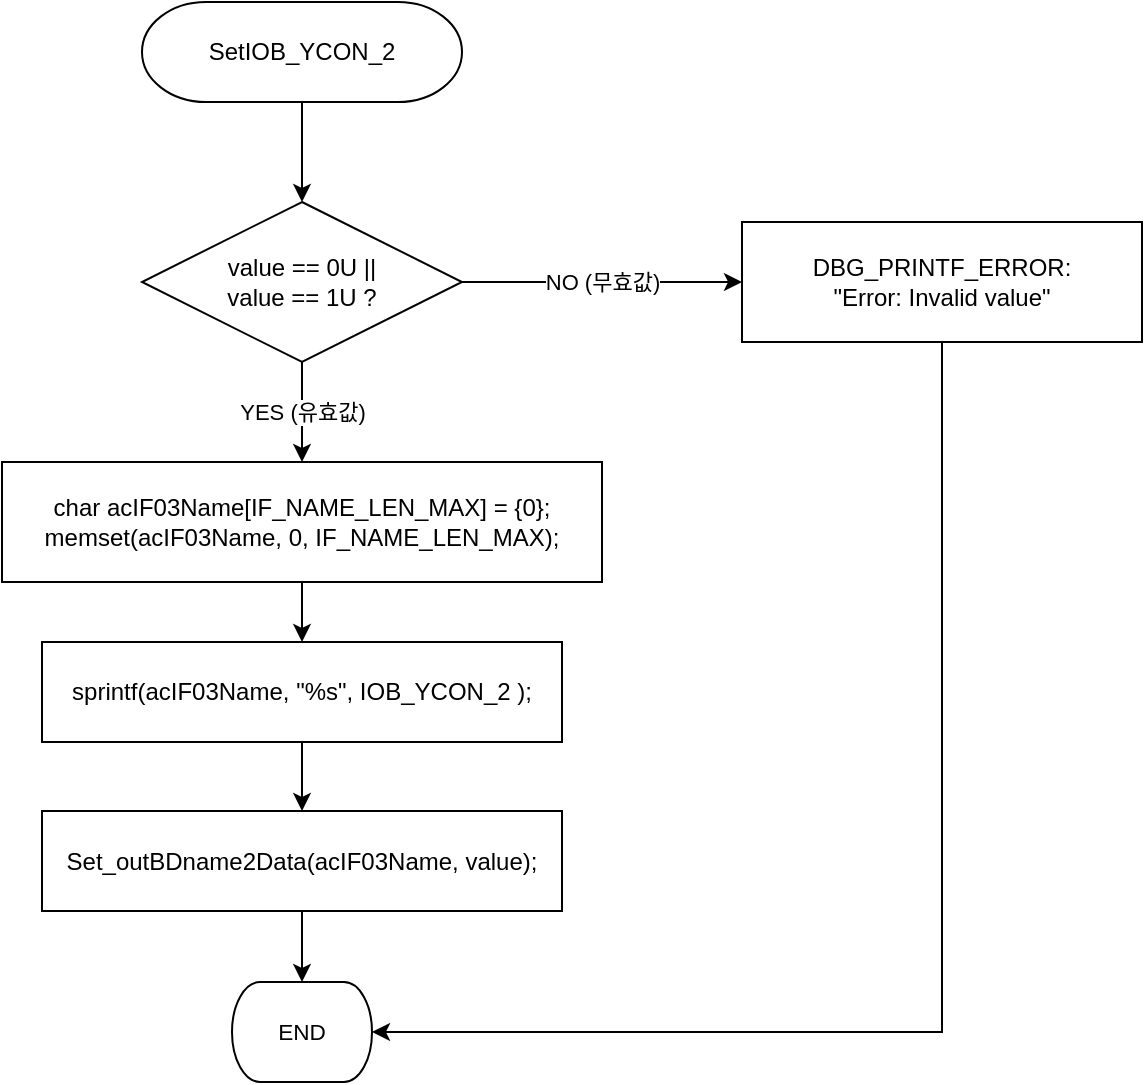 <mxfile version="20.3.0" type="device" pages="11"><diagram name="SetIOB_YCON_2" id="B0boTukLL_-M72MTwKmb"><mxGraphModel dx="1209" dy="844" grid="1" gridSize="10" guides="1" tooltips="1" connect="1" arrows="1" fold="1" page="1" pageScale="1" pageWidth="827" pageHeight="1169" math="0" shadow="0"><root><mxCell id="W1Gzon7QjJ756O1gRcBK-0"/><mxCell id="W1Gzon7QjJ756O1gRcBK-1" parent="W1Gzon7QjJ756O1gRcBK-0"/><mxCell id="W1Gzon7QjJ756O1gRcBK-2" value="value == 0U ||&#10;value == 1U ?" style="rhombus;whiteSpace=wrap;html=1;strokeWidth=1;fontStyle=0;fillColor=none;strokeColor=#000000;" parent="W1Gzon7QjJ756O1gRcBK-1" vertex="1"><mxGeometry x="310" y="440" width="160" height="80" as="geometry"/></mxCell><mxCell id="W1Gzon7QjJ756O1gRcBK-3" value="char acIF03Name[IF_NAME_LEN_MAX] = {0};&lt;br&gt;memset(acIF03Name, 0, IF_NAME_LEN_MAX);" style="rounded=0;whiteSpace=wrap;html=1;strokeWidth=1;fontStyle=0;fillColor=none;strokeColor=#000000;" parent="W1Gzon7QjJ756O1gRcBK-1" vertex="1"><mxGeometry x="240" y="570" width="300" height="60" as="geometry"/></mxCell><mxCell id="W1Gzon7QjJ756O1gRcBK-4" value="sprintf(acIF03Name, &quot;%s&quot;, IOB_YCON_2 );" style="rounded=0;whiteSpace=wrap;html=1;strokeWidth=1;fontStyle=0;fillColor=none;strokeColor=#000000;" parent="W1Gzon7QjJ756O1gRcBK-1" vertex="1"><mxGeometry x="260" y="660" width="260" height="50" as="geometry"/></mxCell><mxCell id="W1Gzon7QjJ756O1gRcBK-5" value="Set_outBDname2Data(acIF03Name, value);" style="rounded=0;whiteSpace=wrap;html=1;strokeWidth=1;fontStyle=0;fillColor=none;strokeColor=#000000;" parent="W1Gzon7QjJ756O1gRcBK-1" vertex="1"><mxGeometry x="260" y="744.5" width="260" height="50" as="geometry"/></mxCell><mxCell id="W1Gzon7QjJ756O1gRcBK-6" value="DBG_PRINTF_ERROR:&lt;br&gt;&quot;Error: Invalid value&quot;" style="rounded=0;whiteSpace=wrap;html=1;strokeWidth=1;fontStyle=0;fillColor=none;strokeColor=#000000;" parent="W1Gzon7QjJ756O1gRcBK-1" vertex="1"><mxGeometry x="610" y="450" width="200" height="60" as="geometry"/></mxCell><mxCell id="W1Gzon7QjJ756O1gRcBK-7" value="" style="endArrow=classic;html=1;rounded=0;exitX=0.5;exitY=1;exitDx=0;exitDy=0;entryX=0.5;entryY=0;entryDx=0;entryDy=0;exitPerimeter=0;" parent="W1Gzon7QjJ756O1gRcBK-1" source="W1Gzon7QjJ756O1gRcBK-14" target="W1Gzon7QjJ756O1gRcBK-2" edge="1"><mxGeometry width="50" height="50" relative="1" as="geometry"><mxPoint x="390" y="400" as="sourcePoint"/><mxPoint x="390" y="440" as="targetPoint"/></mxGeometry></mxCell><mxCell id="W1Gzon7QjJ756O1gRcBK-8" value="YES (유효값)" style="endArrow=classic;html=1;rounded=0;exitX=0.5;exitY=1;exitDx=0;exitDy=0;entryX=0.5;entryY=0;entryDx=0;entryDy=0;" parent="W1Gzon7QjJ756O1gRcBK-1" source="W1Gzon7QjJ756O1gRcBK-2" target="W1Gzon7QjJ756O1gRcBK-3" edge="1"><mxGeometry width="50" height="50" relative="1" as="geometry"><mxPoint x="390" y="520" as="sourcePoint"/><mxPoint x="390" y="560" as="targetPoint"/></mxGeometry></mxCell><mxCell id="W1Gzon7QjJ756O1gRcBK-9" value="NO (무효값)" style="endArrow=classic;html=1;rounded=0;exitX=1;exitY=0.5;exitDx=0;exitDy=0;entryX=0;entryY=0.5;entryDx=0;entryDy=0;" parent="W1Gzon7QjJ756O1gRcBK-1" source="W1Gzon7QjJ756O1gRcBK-2" target="W1Gzon7QjJ756O1gRcBK-6" edge="1"><mxGeometry width="50" height="50" relative="1" as="geometry"><mxPoint x="470" y="480" as="sourcePoint"/><mxPoint x="590" y="600" as="targetPoint"/></mxGeometry></mxCell><mxCell id="W1Gzon7QjJ756O1gRcBK-10" value="" style="endArrow=classic;html=1;rounded=0;exitX=0.5;exitY=1;exitDx=0;exitDy=0;entryX=0.5;entryY=0;entryDx=0;entryDy=0;" parent="W1Gzon7QjJ756O1gRcBK-1" source="W1Gzon7QjJ756O1gRcBK-3" target="W1Gzon7QjJ756O1gRcBK-4" edge="1"><mxGeometry width="50" height="50" relative="1" as="geometry"><mxPoint x="390" y="620" as="sourcePoint"/><mxPoint x="390" y="650" as="targetPoint"/></mxGeometry></mxCell><mxCell id="W1Gzon7QjJ756O1gRcBK-11" value="" style="endArrow=classic;html=1;rounded=0;exitX=0.5;exitY=1;exitDx=0;exitDy=0;entryX=0.5;entryY=0;entryDx=0;entryDy=0;" parent="W1Gzon7QjJ756O1gRcBK-1" source="W1Gzon7QjJ756O1gRcBK-4" target="W1Gzon7QjJ756O1gRcBK-5" edge="1"><mxGeometry width="50" height="50" relative="1" as="geometry"><mxPoint x="390" y="700" as="sourcePoint"/><mxPoint x="390" y="730" as="targetPoint"/></mxGeometry></mxCell><mxCell id="W1Gzon7QjJ756O1gRcBK-12" value="" style="endArrow=classic;html=1;rounded=0;exitX=0.5;exitY=1;exitDx=0;exitDy=0;entryX=0.5;entryY=0;entryDx=0;entryDy=0;entryPerimeter=0;" parent="W1Gzon7QjJ756O1gRcBK-1" source="W1Gzon7QjJ756O1gRcBK-5" target="W1Gzon7QjJ756O1gRcBK-15" edge="1"><mxGeometry width="50" height="50" relative="1" as="geometry"><mxPoint x="390" y="780" as="sourcePoint"/><mxPoint x="390" y="860" as="targetPoint"/></mxGeometry></mxCell><mxCell id="W1Gzon7QjJ756O1gRcBK-13" value="" style="endArrow=classic;html=1;rounded=0;exitX=0.5;exitY=1;exitDx=0;exitDy=0;entryX=1;entryY=0.5;entryDx=0;entryDy=0;entryPerimeter=0;" parent="W1Gzon7QjJ756O1gRcBK-1" source="W1Gzon7QjJ756O1gRcBK-6" target="W1Gzon7QjJ756O1gRcBK-15" edge="1"><mxGeometry width="50" height="50" relative="1" as="geometry"><mxPoint x="690" y="640" as="sourcePoint"/><mxPoint x="433" y="885" as="targetPoint"/><Array as="points"><mxPoint x="710" y="855"/></Array></mxGeometry></mxCell><UserObject label="&lt;div style=&quot;&quot;&gt;SetIOB_YCON_2&lt;br&gt;&lt;/div&gt;" tags="순서도" id="W1Gzon7QjJ756O1gRcBK-14"><mxCell style="verticalAlign=middle;align=center;overflow=width;vsdxID=2;fillColor=#FFFFFF;gradientColor=none;shape=stencil(tVLLDsIgEPwajiQIMfFe638Qu22JCM2Ctv69kK0Rm9qDibeZndkXC1NV6PUATIoQ0V9gNE3smToyKY3rAU1MiKmaqar1CB36m2uIDzo7M7r6e64wUZ4UOUWKB9GdIH4irzWu8B42vRrPScNFXZzN+5mvl3qJXE8mcPRRR+Pdh2Y1dsBTE95a3c0TkBRGgKEIb6wg1/r+ssCXd/vLCgm8z9caa+n6pb48dwrRV1H1Ew==);strokeColor=#000000;spacingTop=-1;spacingBottom=-1;spacingLeft=-1;spacingRight=-1;points=[[0.5,1,0],[0.5,0,0],[0,0.5,0],[1,0.5,0]];labelBackgroundColor=none;rounded=0;html=1;whiteSpace=wrap;strokeWidth=1;fontStyle=0" parent="W1Gzon7QjJ756O1gRcBK-1" vertex="1"><mxGeometry x="310" y="340" width="160" height="50" as="geometry"/></mxCell></UserObject><UserObject label="&lt;div style=&quot;font-size: 1px&quot;&gt;&lt;font style=&quot;font-size:11.29px;font-family:Arial;color:#000000;direction:ltr;letter-spacing:0px;line-height:120%;opacity:1&quot;&gt;END&lt;br&gt;&lt;/font&gt;&lt;/div&gt;" tags="순서도" id="W1Gzon7QjJ756O1gRcBK-15"><mxCell style="verticalAlign=middle;align=center;overflow=width;vsdxID=77;fillColor=#FFFFFF;gradientColor=none;shape=stencil(tVLLDsIgEPwajiQIMfFe638Qu22JCM2Ctv69kK0Rm9qDibeZndkXC1NV6PUATIoQ0V9gNE3smToyKY3rAU1MiKmaqar1CB36m2uIDzo7M7r6e64wUZ4UOUWKB9GdIH4irzWu8B42vRrPScNFXZzN+5mvl3qJXE8mcPRRR+Pdh2Y1dsBTE95a3c0TkBRGgKEIb6wg1/r+ssCXd/vLCgm8z9caa+n6pb48dwrRV1H1Ew==);strokeColor=#000000;spacingTop=-1;spacingBottom=-1;spacingLeft=-1;spacingRight=-1;points=[[0.5,1,0],[0.5,0,0],[0,0.5,0],[1,0.5,0]];labelBackgroundColor=none;rounded=0;html=1;whiteSpace=wrap;strokeWidth=1;fontStyle=0" parent="W1Gzon7QjJ756O1gRcBK-1" vertex="1"><mxGeometry x="355" y="830" width="70" height="50" as="geometry"/></mxCell></UserObject></root></mxGraphModel></diagram><diagram name="SetIOB_RCON_2" id="Abi6vs6YWl-TCvoKbqLi"><mxGraphModel dx="1209" dy="844" grid="1" gridSize="10" guides="1" tooltips="1" connect="1" arrows="1" fold="1" page="1" pageScale="1" pageWidth="827" pageHeight="1169" math="0" shadow="0"><root><mxCell id="3j7dtMvS41Xpmxluu0LA-0"/><mxCell id="3j7dtMvS41Xpmxluu0LA-1" parent="3j7dtMvS41Xpmxluu0LA-0"/><mxCell id="3j7dtMvS41Xpmxluu0LA-2" value="value == 0U ||&#10;value == 1U ?" style="rhombus;whiteSpace=wrap;html=1;strokeWidth=1;fontStyle=0;fillColor=none;strokeColor=#000000;" vertex="1" parent="3j7dtMvS41Xpmxluu0LA-1"><mxGeometry x="310" y="440" width="160" height="80" as="geometry"/></mxCell><mxCell id="3j7dtMvS41Xpmxluu0LA-3" value="char acIF03Name[IF_NAME_LEN_MAX] = {0};&lt;br&gt;memset(acIF03Name, 0, IF_NAME_LEN_MAX);" style="rounded=0;whiteSpace=wrap;html=1;strokeWidth=1;fontStyle=0;fillColor=none;strokeColor=#000000;" vertex="1" parent="3j7dtMvS41Xpmxluu0LA-1"><mxGeometry x="240" y="570" width="300" height="60" as="geometry"/></mxCell><mxCell id="3j7dtMvS41Xpmxluu0LA-4" value="sprintf(acIF03Name, &quot;%s&quot;, IOB_RCON_2 );" style="rounded=0;whiteSpace=wrap;html=1;strokeWidth=1;fontStyle=0;fillColor=none;strokeColor=#000000;" vertex="1" parent="3j7dtMvS41Xpmxluu0LA-1"><mxGeometry x="260" y="660" width="260" height="50" as="geometry"/></mxCell><mxCell id="3j7dtMvS41Xpmxluu0LA-5" value="Set_outBDname2Data(acIF03Name, value);" style="rounded=0;whiteSpace=wrap;html=1;strokeWidth=1;fontStyle=0;fillColor=none;strokeColor=#000000;" vertex="1" parent="3j7dtMvS41Xpmxluu0LA-1"><mxGeometry x="260" y="744.5" width="260" height="50" as="geometry"/></mxCell><mxCell id="3j7dtMvS41Xpmxluu0LA-6" value="DBG_PRINTF_ERROR:&lt;br&gt;&quot;Error: Invalid value&quot;" style="rounded=0;whiteSpace=wrap;html=1;strokeWidth=1;fontStyle=0;fillColor=none;strokeColor=#000000;" vertex="1" parent="3j7dtMvS41Xpmxluu0LA-1"><mxGeometry x="610" y="450" width="200" height="60" as="geometry"/></mxCell><mxCell id="3j7dtMvS41Xpmxluu0LA-7" value="" style="endArrow=classic;html=1;rounded=0;exitX=0.5;exitY=1;exitDx=0;exitDy=0;entryX=0.5;entryY=0;entryDx=0;entryDy=0;exitPerimeter=0;" edge="1" parent="3j7dtMvS41Xpmxluu0LA-1" source="3j7dtMvS41Xpmxluu0LA-14" target="3j7dtMvS41Xpmxluu0LA-2"><mxGeometry width="50" height="50" relative="1" as="geometry"><mxPoint x="390" y="400" as="sourcePoint"/><mxPoint x="390" y="440" as="targetPoint"/></mxGeometry></mxCell><mxCell id="3j7dtMvS41Xpmxluu0LA-8" value="YES (유효값)" style="endArrow=classic;html=1;rounded=0;exitX=0.5;exitY=1;exitDx=0;exitDy=0;entryX=0.5;entryY=0;entryDx=0;entryDy=0;" edge="1" parent="3j7dtMvS41Xpmxluu0LA-1" source="3j7dtMvS41Xpmxluu0LA-2" target="3j7dtMvS41Xpmxluu0LA-3"><mxGeometry width="50" height="50" relative="1" as="geometry"><mxPoint x="390" y="520" as="sourcePoint"/><mxPoint x="390" y="560" as="targetPoint"/></mxGeometry></mxCell><mxCell id="3j7dtMvS41Xpmxluu0LA-9" value="NO (무효값)" style="endArrow=classic;html=1;rounded=0;exitX=1;exitY=0.5;exitDx=0;exitDy=0;entryX=0;entryY=0.5;entryDx=0;entryDy=0;" edge="1" parent="3j7dtMvS41Xpmxluu0LA-1" source="3j7dtMvS41Xpmxluu0LA-2" target="3j7dtMvS41Xpmxluu0LA-6"><mxGeometry width="50" height="50" relative="1" as="geometry"><mxPoint x="470" y="480" as="sourcePoint"/><mxPoint x="590" y="600" as="targetPoint"/></mxGeometry></mxCell><mxCell id="3j7dtMvS41Xpmxluu0LA-10" value="" style="endArrow=classic;html=1;rounded=0;exitX=0.5;exitY=1;exitDx=0;exitDy=0;entryX=0.5;entryY=0;entryDx=0;entryDy=0;" edge="1" parent="3j7dtMvS41Xpmxluu0LA-1" source="3j7dtMvS41Xpmxluu0LA-3" target="3j7dtMvS41Xpmxluu0LA-4"><mxGeometry width="50" height="50" relative="1" as="geometry"><mxPoint x="390" y="620" as="sourcePoint"/><mxPoint x="390" y="650" as="targetPoint"/></mxGeometry></mxCell><mxCell id="3j7dtMvS41Xpmxluu0LA-11" value="" style="endArrow=classic;html=1;rounded=0;exitX=0.5;exitY=1;exitDx=0;exitDy=0;entryX=0.5;entryY=0;entryDx=0;entryDy=0;" edge="1" parent="3j7dtMvS41Xpmxluu0LA-1" source="3j7dtMvS41Xpmxluu0LA-4" target="3j7dtMvS41Xpmxluu0LA-5"><mxGeometry width="50" height="50" relative="1" as="geometry"><mxPoint x="390" y="700" as="sourcePoint"/><mxPoint x="390" y="730" as="targetPoint"/></mxGeometry></mxCell><mxCell id="3j7dtMvS41Xpmxluu0LA-12" value="" style="endArrow=classic;html=1;rounded=0;exitX=0.5;exitY=1;exitDx=0;exitDy=0;entryX=0.5;entryY=0;entryDx=0;entryDy=0;entryPerimeter=0;" edge="1" parent="3j7dtMvS41Xpmxluu0LA-1" source="3j7dtMvS41Xpmxluu0LA-5" target="3j7dtMvS41Xpmxluu0LA-15"><mxGeometry width="50" height="50" relative="1" as="geometry"><mxPoint x="390" y="780" as="sourcePoint"/><mxPoint x="390" y="860" as="targetPoint"/></mxGeometry></mxCell><mxCell id="3j7dtMvS41Xpmxluu0LA-13" value="" style="endArrow=classic;html=1;rounded=0;exitX=0.5;exitY=1;exitDx=0;exitDy=0;entryX=1;entryY=0.5;entryDx=0;entryDy=0;entryPerimeter=0;" edge="1" parent="3j7dtMvS41Xpmxluu0LA-1" source="3j7dtMvS41Xpmxluu0LA-6" target="3j7dtMvS41Xpmxluu0LA-15"><mxGeometry width="50" height="50" relative="1" as="geometry"><mxPoint x="690" y="640" as="sourcePoint"/><mxPoint x="433" y="885" as="targetPoint"/><Array as="points"><mxPoint x="710" y="855"/></Array></mxGeometry></mxCell><UserObject label="&lt;div style=&quot;&quot;&gt;SetIOB_RCON_2&lt;br&gt;&lt;/div&gt;" tags="순서도" id="3j7dtMvS41Xpmxluu0LA-14"><mxCell style="verticalAlign=middle;align=center;overflow=width;vsdxID=2;fillColor=#FFFFFF;gradientColor=none;shape=stencil(tVLLDsIgEPwajiQIMfFe638Qu22JCM2Ctv69kK0Rm9qDibeZndkXC1NV6PUATIoQ0V9gNE3smToyKY3rAU1MiKmaqar1CB36m2uIDzo7M7r6e64wUZ4UOUWKB9GdIH4irzWu8B42vRrPScNFXZzN+5mvl3qJXE8mcPRRR+Pdh2Y1dsBTE95a3c0TkBRGgKEIb6wg1/r+ssCXd/vLCgm8z9caa+n6pb48dwrRV1H1Ew==);strokeColor=#000000;spacingTop=-1;spacingBottom=-1;spacingLeft=-1;spacingRight=-1;points=[[0.5,1,0],[0.5,0,0],[0,0.5,0],[1,0.5,0]];labelBackgroundColor=none;rounded=0;html=1;whiteSpace=wrap;strokeWidth=1;fontStyle=0" vertex="1" parent="3j7dtMvS41Xpmxluu0LA-1"><mxGeometry x="310" y="340" width="160" height="50" as="geometry"/></mxCell></UserObject><UserObject label="&lt;div style=&quot;font-size: 1px&quot;&gt;&lt;font style=&quot;font-size:11.29px;font-family:Arial;color:#000000;direction:ltr;letter-spacing:0px;line-height:120%;opacity:1&quot;&gt;END&lt;br&gt;&lt;/font&gt;&lt;/div&gt;" tags="순서도" id="3j7dtMvS41Xpmxluu0LA-15"><mxCell style="verticalAlign=middle;align=center;overflow=width;vsdxID=77;fillColor=#FFFFFF;gradientColor=none;shape=stencil(tVLLDsIgEPwajiQIMfFe638Qu22JCM2Ctv69kK0Rm9qDibeZndkXC1NV6PUATIoQ0V9gNE3smToyKY3rAU1MiKmaqar1CB36m2uIDzo7M7r6e64wUZ4UOUWKB9GdIH4irzWu8B42vRrPScNFXZzN+5mvl3qJXE8mcPRRR+Pdh2Y1dsBTE95a3c0TkBRGgKEIb6wg1/r+ssCXd/vLCgm8z9caa+n6pb48dwrRV1H1Ew==);strokeColor=#000000;spacingTop=-1;spacingBottom=-1;spacingLeft=-1;spacingRight=-1;points=[[0.5,1,0],[0.5,0,0],[0,0.5,0],[1,0.5,0]];labelBackgroundColor=none;rounded=0;html=1;whiteSpace=wrap;strokeWidth=1;fontStyle=0" vertex="1" parent="3j7dtMvS41Xpmxluu0LA-1"><mxGeometry x="355" y="830" width="70" height="50" as="geometry"/></mxCell></UserObject></root></mxGraphModel></diagram><diagram name="SetIOB_GCON_2" id="riOBO9YDXPjZjumYcOLw"><mxGraphModel dx="1209" dy="844" grid="1" gridSize="10" guides="1" tooltips="1" connect="1" arrows="1" fold="1" page="1" pageScale="1" pageWidth="827" pageHeight="1169" math="0" shadow="0"><root><mxCell id="qWKT2yaFEDeBj4MAIY7i-0"/><mxCell id="qWKT2yaFEDeBj4MAIY7i-1" parent="qWKT2yaFEDeBj4MAIY7i-0"/><mxCell id="qWKT2yaFEDeBj4MAIY7i-2" value="value == 0U ||&#10;value == 1U ?" style="rhombus;whiteSpace=wrap;html=1;strokeWidth=1;fontStyle=0;fillColor=none;strokeColor=#000000;" vertex="1" parent="qWKT2yaFEDeBj4MAIY7i-1"><mxGeometry x="310" y="440" width="160" height="80" as="geometry"/></mxCell><mxCell id="qWKT2yaFEDeBj4MAIY7i-3" value="char acIF03Name[IF_NAME_LEN_MAX] = {0};&lt;br&gt;memset(acIF03Name, 0, IF_NAME_LEN_MAX);" style="rounded=0;whiteSpace=wrap;html=1;strokeWidth=1;fontStyle=0;fillColor=none;strokeColor=#000000;" vertex="1" parent="qWKT2yaFEDeBj4MAIY7i-1"><mxGeometry x="240" y="570" width="300" height="60" as="geometry"/></mxCell><mxCell id="qWKT2yaFEDeBj4MAIY7i-4" value="sprintf(acIF03Name, &quot;%s&quot;, IOB_GCON_2 );" style="rounded=0;whiteSpace=wrap;html=1;strokeWidth=1;fontStyle=0;fillColor=none;strokeColor=#000000;" vertex="1" parent="qWKT2yaFEDeBj4MAIY7i-1"><mxGeometry x="260" y="660" width="260" height="50" as="geometry"/></mxCell><mxCell id="qWKT2yaFEDeBj4MAIY7i-5" value="Set_outBDname2Data(acIF03Name, value);" style="rounded=0;whiteSpace=wrap;html=1;strokeWidth=1;fontStyle=0;fillColor=none;strokeColor=#000000;" vertex="1" parent="qWKT2yaFEDeBj4MAIY7i-1"><mxGeometry x="260" y="744.5" width="260" height="50" as="geometry"/></mxCell><mxCell id="qWKT2yaFEDeBj4MAIY7i-6" value="DBG_PRINTF_ERROR:&lt;br&gt;&quot;Error: Invalid value&quot;" style="rounded=0;whiteSpace=wrap;html=1;strokeWidth=1;fontStyle=0;fillColor=none;strokeColor=#000000;" vertex="1" parent="qWKT2yaFEDeBj4MAIY7i-1"><mxGeometry x="610" y="450" width="200" height="60" as="geometry"/></mxCell><mxCell id="qWKT2yaFEDeBj4MAIY7i-7" value="" style="endArrow=classic;html=1;rounded=0;exitX=0.5;exitY=1;exitDx=0;exitDy=0;entryX=0.5;entryY=0;entryDx=0;entryDy=0;exitPerimeter=0;" edge="1" parent="qWKT2yaFEDeBj4MAIY7i-1" source="qWKT2yaFEDeBj4MAIY7i-14" target="qWKT2yaFEDeBj4MAIY7i-2"><mxGeometry width="50" height="50" relative="1" as="geometry"><mxPoint x="390" y="400" as="sourcePoint"/><mxPoint x="390" y="440" as="targetPoint"/></mxGeometry></mxCell><mxCell id="qWKT2yaFEDeBj4MAIY7i-8" value="YES (유효값)" style="endArrow=classic;html=1;rounded=0;exitX=0.5;exitY=1;exitDx=0;exitDy=0;entryX=0.5;entryY=0;entryDx=0;entryDy=0;" edge="1" parent="qWKT2yaFEDeBj4MAIY7i-1" source="qWKT2yaFEDeBj4MAIY7i-2" target="qWKT2yaFEDeBj4MAIY7i-3"><mxGeometry width="50" height="50" relative="1" as="geometry"><mxPoint x="390" y="520" as="sourcePoint"/><mxPoint x="390" y="560" as="targetPoint"/></mxGeometry></mxCell><mxCell id="qWKT2yaFEDeBj4MAIY7i-9" value="NO (무효값)" style="endArrow=classic;html=1;rounded=0;exitX=1;exitY=0.5;exitDx=0;exitDy=0;entryX=0;entryY=0.5;entryDx=0;entryDy=0;" edge="1" parent="qWKT2yaFEDeBj4MAIY7i-1" source="qWKT2yaFEDeBj4MAIY7i-2" target="qWKT2yaFEDeBj4MAIY7i-6"><mxGeometry width="50" height="50" relative="1" as="geometry"><mxPoint x="470" y="480" as="sourcePoint"/><mxPoint x="590" y="600" as="targetPoint"/></mxGeometry></mxCell><mxCell id="qWKT2yaFEDeBj4MAIY7i-10" value="" style="endArrow=classic;html=1;rounded=0;exitX=0.5;exitY=1;exitDx=0;exitDy=0;entryX=0.5;entryY=0;entryDx=0;entryDy=0;" edge="1" parent="qWKT2yaFEDeBj4MAIY7i-1" source="qWKT2yaFEDeBj4MAIY7i-3" target="qWKT2yaFEDeBj4MAIY7i-4"><mxGeometry width="50" height="50" relative="1" as="geometry"><mxPoint x="390" y="620" as="sourcePoint"/><mxPoint x="390" y="650" as="targetPoint"/></mxGeometry></mxCell><mxCell id="qWKT2yaFEDeBj4MAIY7i-11" value="" style="endArrow=classic;html=1;rounded=0;exitX=0.5;exitY=1;exitDx=0;exitDy=0;entryX=0.5;entryY=0;entryDx=0;entryDy=0;" edge="1" parent="qWKT2yaFEDeBj4MAIY7i-1" source="qWKT2yaFEDeBj4MAIY7i-4" target="qWKT2yaFEDeBj4MAIY7i-5"><mxGeometry width="50" height="50" relative="1" as="geometry"><mxPoint x="390" y="700" as="sourcePoint"/><mxPoint x="390" y="730" as="targetPoint"/></mxGeometry></mxCell><mxCell id="qWKT2yaFEDeBj4MAIY7i-12" value="" style="endArrow=classic;html=1;rounded=0;exitX=0.5;exitY=1;exitDx=0;exitDy=0;entryX=0.5;entryY=0;entryDx=0;entryDy=0;entryPerimeter=0;" edge="1" parent="qWKT2yaFEDeBj4MAIY7i-1" source="qWKT2yaFEDeBj4MAIY7i-5" target="qWKT2yaFEDeBj4MAIY7i-15"><mxGeometry width="50" height="50" relative="1" as="geometry"><mxPoint x="390" y="780" as="sourcePoint"/><mxPoint x="390" y="860" as="targetPoint"/></mxGeometry></mxCell><mxCell id="qWKT2yaFEDeBj4MAIY7i-13" value="" style="endArrow=classic;html=1;rounded=0;exitX=0.5;exitY=1;exitDx=0;exitDy=0;entryX=1;entryY=0.5;entryDx=0;entryDy=0;entryPerimeter=0;" edge="1" parent="qWKT2yaFEDeBj4MAIY7i-1" source="qWKT2yaFEDeBj4MAIY7i-6" target="qWKT2yaFEDeBj4MAIY7i-15"><mxGeometry width="50" height="50" relative="1" as="geometry"><mxPoint x="690" y="640" as="sourcePoint"/><mxPoint x="433" y="885" as="targetPoint"/><Array as="points"><mxPoint x="710" y="855"/></Array></mxGeometry></mxCell><UserObject label="&lt;div style=&quot;&quot;&gt;SetIOB_GCON_2&lt;br&gt;&lt;/div&gt;" tags="순서도" id="qWKT2yaFEDeBj4MAIY7i-14"><mxCell style="verticalAlign=middle;align=center;overflow=width;vsdxID=2;fillColor=#FFFFFF;gradientColor=none;shape=stencil(tVLLDsIgEPwajiQIMfFe638Qu22JCM2Ctv69kK0Rm9qDibeZndkXC1NV6PUATIoQ0V9gNE3smToyKY3rAU1MiKmaqar1CB36m2uIDzo7M7r6e64wUZ4UOUWKB9GdIH4irzWu8B42vRrPScNFXZzN+5mvl3qJXE8mcPRRR+Pdh2Y1dsBTE95a3c0TkBRGgKEIb6wg1/r+ssCXd/vLCgm8z9caa+n6pb48dwrRV1H1Ew==);strokeColor=#000000;spacingTop=-1;spacingBottom=-1;spacingLeft=-1;spacingRight=-1;points=[[0.5,1,0],[0.5,0,0],[0,0.5,0],[1,0.5,0]];labelBackgroundColor=none;rounded=0;html=1;whiteSpace=wrap;strokeWidth=1;fontStyle=0" vertex="1" parent="qWKT2yaFEDeBj4MAIY7i-1"><mxGeometry x="310" y="340" width="160" height="50" as="geometry"/></mxCell></UserObject><UserObject label="&lt;div style=&quot;font-size: 1px&quot;&gt;&lt;font style=&quot;font-size:11.29px;font-family:Arial;color:#000000;direction:ltr;letter-spacing:0px;line-height:120%;opacity:1&quot;&gt;END&lt;br&gt;&lt;/font&gt;&lt;/div&gt;" tags="순서도" id="qWKT2yaFEDeBj4MAIY7i-15"><mxCell style="verticalAlign=middle;align=center;overflow=width;vsdxID=77;fillColor=#FFFFFF;gradientColor=none;shape=stencil(tVLLDsIgEPwajiQIMfFe638Qu22JCM2Ctv69kK0Rm9qDibeZndkXC1NV6PUATIoQ0V9gNE3smToyKY3rAU1MiKmaqar1CB36m2uIDzo7M7r6e64wUZ4UOUWKB9GdIH4irzWu8B42vRrPScNFXZzN+5mvl3qJXE8mcPRRR+Pdh2Y1dsBTE95a3c0TkBRGgKEIb6wg1/r+ssCXd/vLCgm8z9caa+n6pb48dwrRV1H1Ew==);strokeColor=#000000;spacingTop=-1;spacingBottom=-1;spacingLeft=-1;spacingRight=-1;points=[[0.5,1,0],[0.5,0,0],[0,0.5,0],[1,0.5,0]];labelBackgroundColor=none;rounded=0;html=1;whiteSpace=wrap;strokeWidth=1;fontStyle=0" vertex="1" parent="qWKT2yaFEDeBj4MAIY7i-1"><mxGeometry x="355" y="830" width="70" height="50" as="geometry"/></mxCell></UserObject></root></mxGraphModel></diagram><diagram name="SetIOB_Y1CON_2" id="nHeXmDd5FxAishHc1c6q"><mxGraphModel dx="1209" dy="844" grid="1" gridSize="10" guides="1" tooltips="1" connect="1" arrows="1" fold="1" page="1" pageScale="1" pageWidth="827" pageHeight="1169" math="0" shadow="0"><root><mxCell id="84unZyHrK6fqyBXtbKvZ-0"/><mxCell id="84unZyHrK6fqyBXtbKvZ-1" parent="84unZyHrK6fqyBXtbKvZ-0"/><mxCell id="84unZyHrK6fqyBXtbKvZ-2" value="value == 0U ||&#10;value == 1U ?" style="rhombus;whiteSpace=wrap;html=1;strokeWidth=1;fontStyle=0;fillColor=none;strokeColor=#000000;" vertex="1" parent="84unZyHrK6fqyBXtbKvZ-1"><mxGeometry x="310" y="440" width="160" height="80" as="geometry"/></mxCell><mxCell id="84unZyHrK6fqyBXtbKvZ-3" value="char acIF03Name[IF_NAME_LEN_MAX] = {0};&lt;br&gt;memset(acIF03Name, 0, IF_NAME_LEN_MAX);" style="rounded=0;whiteSpace=wrap;html=1;strokeWidth=1;fontStyle=0;fillColor=none;strokeColor=#000000;" vertex="1" parent="84unZyHrK6fqyBXtbKvZ-1"><mxGeometry x="240" y="570" width="300" height="60" as="geometry"/></mxCell><mxCell id="84unZyHrK6fqyBXtbKvZ-4" value="sprintf(acIF03Name, &quot;%s&quot;, IOB_Y1CON_2 );" style="rounded=0;whiteSpace=wrap;html=1;strokeWidth=1;fontStyle=0;fillColor=none;strokeColor=#000000;" vertex="1" parent="84unZyHrK6fqyBXtbKvZ-1"><mxGeometry x="260" y="660" width="260" height="50" as="geometry"/></mxCell><mxCell id="84unZyHrK6fqyBXtbKvZ-5" value="Set_outBDname2Data(acIF03Name, value);" style="rounded=0;whiteSpace=wrap;html=1;strokeWidth=1;fontStyle=0;fillColor=none;strokeColor=#000000;" vertex="1" parent="84unZyHrK6fqyBXtbKvZ-1"><mxGeometry x="260" y="744.5" width="260" height="50" as="geometry"/></mxCell><mxCell id="84unZyHrK6fqyBXtbKvZ-6" value="DBG_PRINTF_ERROR:&lt;br&gt;&quot;Error: Invalid value&quot;" style="rounded=0;whiteSpace=wrap;html=1;strokeWidth=1;fontStyle=0;fillColor=none;strokeColor=#000000;" vertex="1" parent="84unZyHrK6fqyBXtbKvZ-1"><mxGeometry x="610" y="450" width="200" height="60" as="geometry"/></mxCell><mxCell id="84unZyHrK6fqyBXtbKvZ-7" value="" style="endArrow=classic;html=1;rounded=0;exitX=0.5;exitY=1;exitDx=0;exitDy=0;entryX=0.5;entryY=0;entryDx=0;entryDy=0;exitPerimeter=0;" edge="1" parent="84unZyHrK6fqyBXtbKvZ-1" source="84unZyHrK6fqyBXtbKvZ-14" target="84unZyHrK6fqyBXtbKvZ-2"><mxGeometry width="50" height="50" relative="1" as="geometry"><mxPoint x="390" y="400" as="sourcePoint"/><mxPoint x="390" y="440" as="targetPoint"/></mxGeometry></mxCell><mxCell id="84unZyHrK6fqyBXtbKvZ-8" value="YES (유효값)" style="endArrow=classic;html=1;rounded=0;exitX=0.5;exitY=1;exitDx=0;exitDy=0;entryX=0.5;entryY=0;entryDx=0;entryDy=0;" edge="1" parent="84unZyHrK6fqyBXtbKvZ-1" source="84unZyHrK6fqyBXtbKvZ-2" target="84unZyHrK6fqyBXtbKvZ-3"><mxGeometry width="50" height="50" relative="1" as="geometry"><mxPoint x="390" y="520" as="sourcePoint"/><mxPoint x="390" y="560" as="targetPoint"/></mxGeometry></mxCell><mxCell id="84unZyHrK6fqyBXtbKvZ-9" value="NO (무효값)" style="endArrow=classic;html=1;rounded=0;exitX=1;exitY=0.5;exitDx=0;exitDy=0;entryX=0;entryY=0.5;entryDx=0;entryDy=0;" edge="1" parent="84unZyHrK6fqyBXtbKvZ-1" source="84unZyHrK6fqyBXtbKvZ-2" target="84unZyHrK6fqyBXtbKvZ-6"><mxGeometry width="50" height="50" relative="1" as="geometry"><mxPoint x="470" y="480" as="sourcePoint"/><mxPoint x="590" y="600" as="targetPoint"/></mxGeometry></mxCell><mxCell id="84unZyHrK6fqyBXtbKvZ-10" value="" style="endArrow=classic;html=1;rounded=0;exitX=0.5;exitY=1;exitDx=0;exitDy=0;entryX=0.5;entryY=0;entryDx=0;entryDy=0;" edge="1" parent="84unZyHrK6fqyBXtbKvZ-1" source="84unZyHrK6fqyBXtbKvZ-3" target="84unZyHrK6fqyBXtbKvZ-4"><mxGeometry width="50" height="50" relative="1" as="geometry"><mxPoint x="390" y="620" as="sourcePoint"/><mxPoint x="390" y="650" as="targetPoint"/></mxGeometry></mxCell><mxCell id="84unZyHrK6fqyBXtbKvZ-11" value="" style="endArrow=classic;html=1;rounded=0;exitX=0.5;exitY=1;exitDx=0;exitDy=0;entryX=0.5;entryY=0;entryDx=0;entryDy=0;" edge="1" parent="84unZyHrK6fqyBXtbKvZ-1" source="84unZyHrK6fqyBXtbKvZ-4" target="84unZyHrK6fqyBXtbKvZ-5"><mxGeometry width="50" height="50" relative="1" as="geometry"><mxPoint x="390" y="700" as="sourcePoint"/><mxPoint x="390" y="730" as="targetPoint"/></mxGeometry></mxCell><mxCell id="84unZyHrK6fqyBXtbKvZ-12" value="" style="endArrow=classic;html=1;rounded=0;exitX=0.5;exitY=1;exitDx=0;exitDy=0;entryX=0.5;entryY=0;entryDx=0;entryDy=0;entryPerimeter=0;" edge="1" parent="84unZyHrK6fqyBXtbKvZ-1" source="84unZyHrK6fqyBXtbKvZ-5" target="84unZyHrK6fqyBXtbKvZ-15"><mxGeometry width="50" height="50" relative="1" as="geometry"><mxPoint x="390" y="780" as="sourcePoint"/><mxPoint x="390" y="860" as="targetPoint"/></mxGeometry></mxCell><mxCell id="84unZyHrK6fqyBXtbKvZ-13" value="" style="endArrow=classic;html=1;rounded=0;exitX=0.5;exitY=1;exitDx=0;exitDy=0;entryX=1;entryY=0.5;entryDx=0;entryDy=0;entryPerimeter=0;" edge="1" parent="84unZyHrK6fqyBXtbKvZ-1" source="84unZyHrK6fqyBXtbKvZ-6" target="84unZyHrK6fqyBXtbKvZ-15"><mxGeometry width="50" height="50" relative="1" as="geometry"><mxPoint x="690" y="640" as="sourcePoint"/><mxPoint x="433" y="885" as="targetPoint"/><Array as="points"><mxPoint x="710" y="855"/></Array></mxGeometry></mxCell><UserObject label="&lt;div style=&quot;&quot;&gt;SetIOB_Y1CON_2&lt;br&gt;&lt;/div&gt;" tags="순서도" id="84unZyHrK6fqyBXtbKvZ-14"><mxCell style="verticalAlign=middle;align=center;overflow=width;vsdxID=2;fillColor=#FFFFFF;gradientColor=none;shape=stencil(tVLLDsIgEPwajiQIMfFe638Qu22JCM2Ctv69kK0Rm9qDibeZndkXC1NV6PUATIoQ0V9gNE3smToyKY3rAU1MiKmaqar1CB36m2uIDzo7M7r6e64wUZ4UOUWKB9GdIH4irzWu8B42vRrPScNFXZzN+5mvl3qJXE8mcPRRR+Pdh2Y1dsBTE95a3c0TkBRGgKEIb6wg1/r+ssCXd/vLCgm8z9caa+n6pb48dwrRV1H1Ew==);strokeColor=#000000;spacingTop=-1;spacingBottom=-1;spacingLeft=-1;spacingRight=-1;points=[[0.5,1,0],[0.5,0,0],[0,0.5,0],[1,0.5,0]];labelBackgroundColor=none;rounded=0;html=1;whiteSpace=wrap;strokeWidth=1;fontStyle=0" vertex="1" parent="84unZyHrK6fqyBXtbKvZ-1"><mxGeometry x="310" y="340" width="160" height="50" as="geometry"/></mxCell></UserObject><UserObject label="&lt;div style=&quot;font-size: 1px&quot;&gt;&lt;font style=&quot;font-size:11.29px;font-family:Arial;color:#000000;direction:ltr;letter-spacing:0px;line-height:120%;opacity:1&quot;&gt;END&lt;br&gt;&lt;/font&gt;&lt;/div&gt;" tags="순서도" id="84unZyHrK6fqyBXtbKvZ-15"><mxCell style="verticalAlign=middle;align=center;overflow=width;vsdxID=77;fillColor=#FFFFFF;gradientColor=none;shape=stencil(tVLLDsIgEPwajiQIMfFe638Qu22JCM2Ctv69kK0Rm9qDibeZndkXC1NV6PUATIoQ0V9gNE3smToyKY3rAU1MiKmaqar1CB36m2uIDzo7M7r6e64wUZ4UOUWKB9GdIH4irzWu8B42vRrPScNFXZzN+5mvl3qJXE8mcPRRR+Pdh2Y1dsBTE95a3c0TkBRGgKEIb6wg1/r+ssCXd/vLCgm8z9caa+n6pb48dwrRV1H1Ew==);strokeColor=#000000;spacingTop=-1;spacingBottom=-1;spacingLeft=-1;spacingRight=-1;points=[[0.5,1,0],[0.5,0,0],[0,0.5,0],[1,0.5,0]];labelBackgroundColor=none;rounded=0;html=1;whiteSpace=wrap;strokeWidth=1;fontStyle=0" vertex="1" parent="84unZyHrK6fqyBXtbKvZ-1"><mxGeometry x="355" y="830" width="70" height="50" as="geometry"/></mxCell></UserObject></root></mxGraphModel></diagram><diagram name="SetIOB_SDN_2" id="bzgRHkmu01lDAsaDNvr_"><mxGraphModel dx="1209" dy="844" grid="1" gridSize="10" guides="1" tooltips="1" connect="1" arrows="1" fold="1" page="1" pageScale="1" pageWidth="827" pageHeight="1169" math="0" shadow="0"><root><mxCell id="oJG1cHmuY8t80QxW20d_-0"/><mxCell id="oJG1cHmuY8t80QxW20d_-1" parent="oJG1cHmuY8t80QxW20d_-0"/><mxCell id="oJG1cHmuY8t80QxW20d_-2" value="value == 0U ||&#10;value == 1U ?" style="rhombus;whiteSpace=wrap;html=1;strokeWidth=1;fontStyle=0;fillColor=none;strokeColor=#000000;" parent="oJG1cHmuY8t80QxW20d_-1" vertex="1"><mxGeometry x="310" y="440" width="160" height="80" as="geometry"/></mxCell><mxCell id="oJG1cHmuY8t80QxW20d_-3" value="char acIF03Name[IF_NAME_LEN_MAX] = {0};&lt;br&gt;memset(acIF03Name, 0, IF_NAME_LEN_MAX);" style="rounded=0;whiteSpace=wrap;html=1;strokeWidth=1;fontStyle=0;fillColor=none;strokeColor=#000000;" parent="oJG1cHmuY8t80QxW20d_-1" vertex="1"><mxGeometry x="240" y="570" width="300" height="60" as="geometry"/></mxCell><mxCell id="oJG1cHmuY8t80QxW20d_-4" value="sprintf(acIF03Name, &quot;%s&quot;, IOB_SDN_2 );" style="rounded=0;whiteSpace=wrap;html=1;strokeWidth=1;fontStyle=0;fillColor=none;strokeColor=#000000;" parent="oJG1cHmuY8t80QxW20d_-1" vertex="1"><mxGeometry x="260" y="660" width="260" height="50" as="geometry"/></mxCell><mxCell id="oJG1cHmuY8t80QxW20d_-5" value="Set_outBDname2Data(acIF03Name, value);" style="rounded=0;whiteSpace=wrap;html=1;strokeWidth=1;fontStyle=0;fillColor=none;strokeColor=#000000;" parent="oJG1cHmuY8t80QxW20d_-1" vertex="1"><mxGeometry x="260" y="744.5" width="260" height="50" as="geometry"/></mxCell><mxCell id="oJG1cHmuY8t80QxW20d_-6" value="DBG_PRINTF_ERROR:&lt;br&gt;&quot;Error: Invalid value&quot;" style="rounded=0;whiteSpace=wrap;html=1;strokeWidth=1;fontStyle=0;fillColor=none;strokeColor=#000000;" parent="oJG1cHmuY8t80QxW20d_-1" vertex="1"><mxGeometry x="610" y="450" width="200" height="60" as="geometry"/></mxCell><mxCell id="oJG1cHmuY8t80QxW20d_-7" value="" style="endArrow=classic;html=1;rounded=0;exitX=0.5;exitY=1;exitDx=0;exitDy=0;entryX=0.5;entryY=0;entryDx=0;entryDy=0;exitPerimeter=0;" parent="oJG1cHmuY8t80QxW20d_-1" source="oJG1cHmuY8t80QxW20d_-14" target="oJG1cHmuY8t80QxW20d_-2" edge="1"><mxGeometry width="50" height="50" relative="1" as="geometry"><mxPoint x="390" y="400" as="sourcePoint"/><mxPoint x="390" y="440" as="targetPoint"/></mxGeometry></mxCell><mxCell id="oJG1cHmuY8t80QxW20d_-8" value="YES (유효값)" style="endArrow=classic;html=1;rounded=0;exitX=0.5;exitY=1;exitDx=0;exitDy=0;entryX=0.5;entryY=0;entryDx=0;entryDy=0;" parent="oJG1cHmuY8t80QxW20d_-1" source="oJG1cHmuY8t80QxW20d_-2" target="oJG1cHmuY8t80QxW20d_-3" edge="1"><mxGeometry width="50" height="50" relative="1" as="geometry"><mxPoint x="390" y="520" as="sourcePoint"/><mxPoint x="390" y="560" as="targetPoint"/></mxGeometry></mxCell><mxCell id="oJG1cHmuY8t80QxW20d_-9" value="NO (무효값)" style="endArrow=classic;html=1;rounded=0;exitX=1;exitY=0.5;exitDx=0;exitDy=0;entryX=0;entryY=0.5;entryDx=0;entryDy=0;" parent="oJG1cHmuY8t80QxW20d_-1" source="oJG1cHmuY8t80QxW20d_-2" target="oJG1cHmuY8t80QxW20d_-6" edge="1"><mxGeometry width="50" height="50" relative="1" as="geometry"><mxPoint x="470" y="480" as="sourcePoint"/><mxPoint x="590" y="600" as="targetPoint"/></mxGeometry></mxCell><mxCell id="oJG1cHmuY8t80QxW20d_-10" value="" style="endArrow=classic;html=1;rounded=0;exitX=0.5;exitY=1;exitDx=0;exitDy=0;entryX=0.5;entryY=0;entryDx=0;entryDy=0;" parent="oJG1cHmuY8t80QxW20d_-1" source="oJG1cHmuY8t80QxW20d_-3" target="oJG1cHmuY8t80QxW20d_-4" edge="1"><mxGeometry width="50" height="50" relative="1" as="geometry"><mxPoint x="390" y="620" as="sourcePoint"/><mxPoint x="390" y="650" as="targetPoint"/></mxGeometry></mxCell><mxCell id="oJG1cHmuY8t80QxW20d_-11" value="" style="endArrow=classic;html=1;rounded=0;exitX=0.5;exitY=1;exitDx=0;exitDy=0;entryX=0.5;entryY=0;entryDx=0;entryDy=0;" parent="oJG1cHmuY8t80QxW20d_-1" source="oJG1cHmuY8t80QxW20d_-4" target="oJG1cHmuY8t80QxW20d_-5" edge="1"><mxGeometry width="50" height="50" relative="1" as="geometry"><mxPoint x="390" y="700" as="sourcePoint"/><mxPoint x="390" y="730" as="targetPoint"/></mxGeometry></mxCell><mxCell id="oJG1cHmuY8t80QxW20d_-12" value="" style="endArrow=classic;html=1;rounded=0;exitX=0.5;exitY=1;exitDx=0;exitDy=0;entryX=0.5;entryY=0;entryDx=0;entryDy=0;entryPerimeter=0;" parent="oJG1cHmuY8t80QxW20d_-1" source="oJG1cHmuY8t80QxW20d_-5" target="oJG1cHmuY8t80QxW20d_-15" edge="1"><mxGeometry width="50" height="50" relative="1" as="geometry"><mxPoint x="390" y="780" as="sourcePoint"/><mxPoint x="390" y="860" as="targetPoint"/></mxGeometry></mxCell><mxCell id="oJG1cHmuY8t80QxW20d_-13" value="" style="endArrow=classic;html=1;rounded=0;exitX=0.5;exitY=1;exitDx=0;exitDy=0;entryX=1;entryY=0.5;entryDx=0;entryDy=0;entryPerimeter=0;" parent="oJG1cHmuY8t80QxW20d_-1" source="oJG1cHmuY8t80QxW20d_-6" target="oJG1cHmuY8t80QxW20d_-15" edge="1"><mxGeometry width="50" height="50" relative="1" as="geometry"><mxPoint x="690" y="640" as="sourcePoint"/><mxPoint x="433" y="885" as="targetPoint"/><Array as="points"><mxPoint x="710" y="855"/></Array></mxGeometry></mxCell><UserObject label="&lt;div style=&quot;&quot;&gt;SetIOB_SDN_2&lt;br&gt;&lt;/div&gt;" tags="순서도" id="oJG1cHmuY8t80QxW20d_-14"><mxCell style="verticalAlign=middle;align=center;overflow=width;vsdxID=2;fillColor=#FFFFFF;gradientColor=none;shape=stencil(tVLLDsIgEPwajiQIMfFe638Qu22JCM2Ctv69kK0Rm9qDibeZndkXC1NV6PUATIoQ0V9gNE3smToyKY3rAU1MiKmaqar1CB36m2uIDzo7M7r6e64wUZ4UOUWKB9GdIH4irzWu8B42vRrPScNFXZzN+5mvl3qJXE8mcPRRR+Pdh2Y1dsBTE95a3c0TkBRGgKEIb6wg1/r+ssCXd/vLCgm8z9caa+n6pb48dwrRV1H1Ew==);strokeColor=#000000;spacingTop=-1;spacingBottom=-1;spacingLeft=-1;spacingRight=-1;points=[[0.5,1,0],[0.5,0,0],[0,0.5,0],[1,0.5,0]];labelBackgroundColor=none;rounded=0;html=1;whiteSpace=wrap;strokeWidth=1;fontStyle=0" parent="oJG1cHmuY8t80QxW20d_-1" vertex="1"><mxGeometry x="310" y="340" width="160" height="50" as="geometry"/></mxCell></UserObject><UserObject label="&lt;div style=&quot;font-size: 1px&quot;&gt;&lt;font style=&quot;font-size:11.29px;font-family:Arial;color:#000000;direction:ltr;letter-spacing:0px;line-height:120%;opacity:1&quot;&gt;END&lt;br&gt;&lt;/font&gt;&lt;/div&gt;" tags="순서도" id="oJG1cHmuY8t80QxW20d_-15"><mxCell style="verticalAlign=middle;align=center;overflow=width;vsdxID=77;fillColor=#FFFFFF;gradientColor=none;shape=stencil(tVLLDsIgEPwajiQIMfFe638Qu22JCM2Ctv69kK0Rm9qDibeZndkXC1NV6PUATIoQ0V9gNE3smToyKY3rAU1MiKmaqar1CB36m2uIDzo7M7r6e64wUZ4UOUWKB9GdIH4irzWu8B42vRrPScNFXZzN+5mvl3qJXE8mcPRRR+Pdh2Y1dsBTE95a3c0TkBRGgKEIb6wg1/r+ssCXd/vLCgm8z9caa+n6pb48dwrRV1H1Ew==);strokeColor=#000000;spacingTop=-1;spacingBottom=-1;spacingLeft=-1;spacingRight=-1;points=[[0.5,1,0],[0.5,0,0],[0,0.5,0],[1,0.5,0]];labelBackgroundColor=none;rounded=0;html=1;whiteSpace=wrap;strokeWidth=1;fontStyle=0" parent="oJG1cHmuY8t80QxW20d_-1" vertex="1"><mxGeometry x="355" y="830" width="70" height="50" as="geometry"/></mxCell></UserObject></root></mxGraphModel></diagram><diagram name="SetIOB_ATS_YY_2" id="QpdDJ-H9dGDIHU8tCXqp"><mxGraphModel dx="1209" dy="844" grid="1" gridSize="10" guides="1" tooltips="1" connect="1" arrows="1" fold="1" page="1" pageScale="1" pageWidth="827" pageHeight="1169" math="0" shadow="0"><root><mxCell id="eRQUtKeqYn7DrOTRgNth-0"/><mxCell id="eRQUtKeqYn7DrOTRgNth-1" parent="eRQUtKeqYn7DrOTRgNth-0"/><mxCell id="eRQUtKeqYn7DrOTRgNth-2" value="value == 0U ||&#10;value == 1U ?" style="rhombus;whiteSpace=wrap;html=1;strokeWidth=1;fontStyle=0;fillColor=none;strokeColor=#000000;" vertex="1" parent="eRQUtKeqYn7DrOTRgNth-1"><mxGeometry x="310" y="440" width="160" height="80" as="geometry"/></mxCell><mxCell id="eRQUtKeqYn7DrOTRgNth-3" value="char acIF03Name[IF_NAME_LEN_MAX] = {0};&lt;br&gt;memset(acIF03Name, 0, IF_NAME_LEN_MAX);" style="rounded=0;whiteSpace=wrap;html=1;strokeWidth=1;fontStyle=0;fillColor=none;strokeColor=#000000;" vertex="1" parent="eRQUtKeqYn7DrOTRgNth-1"><mxGeometry x="240" y="570" width="300" height="60" as="geometry"/></mxCell><mxCell id="eRQUtKeqYn7DrOTRgNth-4" value="sprintf(acIF03Name, &quot;%s&quot;, IOB_ATS_YY_2 );" style="rounded=0;whiteSpace=wrap;html=1;strokeWidth=1;fontStyle=0;fillColor=none;strokeColor=#000000;" vertex="1" parent="eRQUtKeqYn7DrOTRgNth-1"><mxGeometry x="260" y="660" width="260" height="50" as="geometry"/></mxCell><mxCell id="eRQUtKeqYn7DrOTRgNth-5" value="Set_outBDname2Data(acIF03Name, value);" style="rounded=0;whiteSpace=wrap;html=1;strokeWidth=1;fontStyle=0;fillColor=none;strokeColor=#000000;" vertex="1" parent="eRQUtKeqYn7DrOTRgNth-1"><mxGeometry x="260" y="744.5" width="260" height="50" as="geometry"/></mxCell><mxCell id="eRQUtKeqYn7DrOTRgNth-6" value="DBG_PRINTF_ERROR:&lt;br&gt;&quot;Error: Invalid value&quot;" style="rounded=0;whiteSpace=wrap;html=1;strokeWidth=1;fontStyle=0;fillColor=none;strokeColor=#000000;" vertex="1" parent="eRQUtKeqYn7DrOTRgNth-1"><mxGeometry x="610" y="450" width="200" height="60" as="geometry"/></mxCell><mxCell id="eRQUtKeqYn7DrOTRgNth-7" value="" style="endArrow=classic;html=1;rounded=0;exitX=0.5;exitY=1;exitDx=0;exitDy=0;entryX=0.5;entryY=0;entryDx=0;entryDy=0;exitPerimeter=0;" edge="1" parent="eRQUtKeqYn7DrOTRgNth-1" source="eRQUtKeqYn7DrOTRgNth-14" target="eRQUtKeqYn7DrOTRgNth-2"><mxGeometry width="50" height="50" relative="1" as="geometry"><mxPoint x="390" y="400" as="sourcePoint"/><mxPoint x="390" y="440" as="targetPoint"/></mxGeometry></mxCell><mxCell id="eRQUtKeqYn7DrOTRgNth-8" value="YES (유효값)" style="endArrow=classic;html=1;rounded=0;exitX=0.5;exitY=1;exitDx=0;exitDy=0;entryX=0.5;entryY=0;entryDx=0;entryDy=0;" edge="1" parent="eRQUtKeqYn7DrOTRgNth-1" source="eRQUtKeqYn7DrOTRgNth-2" target="eRQUtKeqYn7DrOTRgNth-3"><mxGeometry width="50" height="50" relative="1" as="geometry"><mxPoint x="390" y="520" as="sourcePoint"/><mxPoint x="390" y="560" as="targetPoint"/></mxGeometry></mxCell><mxCell id="eRQUtKeqYn7DrOTRgNth-9" value="NO (무효값)" style="endArrow=classic;html=1;rounded=0;exitX=1;exitY=0.5;exitDx=0;exitDy=0;entryX=0;entryY=0.5;entryDx=0;entryDy=0;" edge="1" parent="eRQUtKeqYn7DrOTRgNth-1" source="eRQUtKeqYn7DrOTRgNth-2" target="eRQUtKeqYn7DrOTRgNth-6"><mxGeometry width="50" height="50" relative="1" as="geometry"><mxPoint x="470" y="480" as="sourcePoint"/><mxPoint x="590" y="600" as="targetPoint"/></mxGeometry></mxCell><mxCell id="eRQUtKeqYn7DrOTRgNth-10" value="" style="endArrow=classic;html=1;rounded=0;exitX=0.5;exitY=1;exitDx=0;exitDy=0;entryX=0.5;entryY=0;entryDx=0;entryDy=0;" edge="1" parent="eRQUtKeqYn7DrOTRgNth-1" source="eRQUtKeqYn7DrOTRgNth-3" target="eRQUtKeqYn7DrOTRgNth-4"><mxGeometry width="50" height="50" relative="1" as="geometry"><mxPoint x="390" y="620" as="sourcePoint"/><mxPoint x="390" y="650" as="targetPoint"/></mxGeometry></mxCell><mxCell id="eRQUtKeqYn7DrOTRgNth-11" value="" style="endArrow=classic;html=1;rounded=0;exitX=0.5;exitY=1;exitDx=0;exitDy=0;entryX=0.5;entryY=0;entryDx=0;entryDy=0;" edge="1" parent="eRQUtKeqYn7DrOTRgNth-1" source="eRQUtKeqYn7DrOTRgNth-4" target="eRQUtKeqYn7DrOTRgNth-5"><mxGeometry width="50" height="50" relative="1" as="geometry"><mxPoint x="390" y="700" as="sourcePoint"/><mxPoint x="390" y="730" as="targetPoint"/></mxGeometry></mxCell><mxCell id="eRQUtKeqYn7DrOTRgNth-12" value="" style="endArrow=classic;html=1;rounded=0;exitX=0.5;exitY=1;exitDx=0;exitDy=0;entryX=0.5;entryY=0;entryDx=0;entryDy=0;entryPerimeter=0;" edge="1" parent="eRQUtKeqYn7DrOTRgNth-1" source="eRQUtKeqYn7DrOTRgNth-5" target="eRQUtKeqYn7DrOTRgNth-15"><mxGeometry width="50" height="50" relative="1" as="geometry"><mxPoint x="390" y="780" as="sourcePoint"/><mxPoint x="390" y="860" as="targetPoint"/></mxGeometry></mxCell><mxCell id="eRQUtKeqYn7DrOTRgNth-13" value="" style="endArrow=classic;html=1;rounded=0;exitX=0.5;exitY=1;exitDx=0;exitDy=0;entryX=1;entryY=0.5;entryDx=0;entryDy=0;entryPerimeter=0;" edge="1" parent="eRQUtKeqYn7DrOTRgNth-1" source="eRQUtKeqYn7DrOTRgNth-6" target="eRQUtKeqYn7DrOTRgNth-15"><mxGeometry width="50" height="50" relative="1" as="geometry"><mxPoint x="690" y="640" as="sourcePoint"/><mxPoint x="433" y="885" as="targetPoint"/><Array as="points"><mxPoint x="710" y="855"/></Array></mxGeometry></mxCell><UserObject label="&lt;div style=&quot;&quot;&gt;SetIOB_ATS_YY_2&lt;br&gt;&lt;/div&gt;" tags="순서도" id="eRQUtKeqYn7DrOTRgNth-14"><mxCell style="verticalAlign=middle;align=center;overflow=width;vsdxID=2;fillColor=#FFFFFF;gradientColor=none;shape=stencil(tVLLDsIgEPwajiQIMfFe638Qu22JCM2Ctv69kK0Rm9qDibeZndkXC1NV6PUATIoQ0V9gNE3smToyKY3rAU1MiKmaqar1CB36m2uIDzo7M7r6e64wUZ4UOUWKB9GdIH4irzWu8B42vRrPScNFXZzN+5mvl3qJXE8mcPRRR+Pdh2Y1dsBTE95a3c0TkBRGgKEIb6wg1/r+ssCXd/vLCgm8z9caa+n6pb48dwrRV1H1Ew==);strokeColor=#000000;spacingTop=-1;spacingBottom=-1;spacingLeft=-1;spacingRight=-1;points=[[0.5,1,0],[0.5,0,0],[0,0.5,0],[1,0.5,0]];labelBackgroundColor=none;rounded=0;html=1;whiteSpace=wrap;strokeWidth=1;fontStyle=0" vertex="1" parent="eRQUtKeqYn7DrOTRgNth-1"><mxGeometry x="310" y="340" width="160" height="50" as="geometry"/></mxCell></UserObject><UserObject label="&lt;div style=&quot;font-size: 1px&quot;&gt;&lt;font style=&quot;font-size:11.29px;font-family:Arial;color:#000000;direction:ltr;letter-spacing:0px;line-height:120%;opacity:1&quot;&gt;END&lt;br&gt;&lt;/font&gt;&lt;/div&gt;" tags="순서도" id="eRQUtKeqYn7DrOTRgNth-15"><mxCell style="verticalAlign=middle;align=center;overflow=width;vsdxID=77;fillColor=#FFFFFF;gradientColor=none;shape=stencil(tVLLDsIgEPwajiQIMfFe638Qu22JCM2Ctv69kK0Rm9qDibeZndkXC1NV6PUATIoQ0V9gNE3smToyKY3rAU1MiKmaqar1CB36m2uIDzo7M7r6e64wUZ4UOUWKB9GdIH4irzWu8B42vRrPScNFXZzN+5mvl3qJXE8mcPRRR+Pdh2Y1dsBTE95a3c0TkBRGgKEIb6wg1/r+ssCXd/vLCgm8z9caa+n6pb48dwrRV1H1Ew==);strokeColor=#000000;spacingTop=-1;spacingBottom=-1;spacingLeft=-1;spacingRight=-1;points=[[0.5,1,0],[0.5,0,0],[0,0.5,0],[1,0.5,0]];labelBackgroundColor=none;rounded=0;html=1;whiteSpace=wrap;strokeWidth=1;fontStyle=0" vertex="1" parent="eRQUtKeqYn7DrOTRgNth-1"><mxGeometry x="355" y="830" width="70" height="50" as="geometry"/></mxCell></UserObject></root></mxGraphModel></diagram><diagram name="SetIOB_ATS_Y_2" id="14VLjN-YQsEMDmZoPQp8"><mxGraphModel dx="1209" dy="844" grid="1" gridSize="10" guides="1" tooltips="1" connect="1" arrows="1" fold="1" page="1" pageScale="1" pageWidth="827" pageHeight="1169" math="0" shadow="0"><root><mxCell id="5f5R7zsbPGe7SfwKdvaL-0"/><mxCell id="5f5R7zsbPGe7SfwKdvaL-1" parent="5f5R7zsbPGe7SfwKdvaL-0"/><mxCell id="5f5R7zsbPGe7SfwKdvaL-2" value="value == 0U ||&#10;value == 1U ?" style="rhombus;whiteSpace=wrap;html=1;strokeWidth=1;fontStyle=0;fillColor=none;strokeColor=#000000;" vertex="1" parent="5f5R7zsbPGe7SfwKdvaL-1"><mxGeometry x="310" y="440" width="160" height="80" as="geometry"/></mxCell><mxCell id="5f5R7zsbPGe7SfwKdvaL-3" value="char acIF03Name[IF_NAME_LEN_MAX] = {0};&lt;br&gt;memset(acIF03Name, 0, IF_NAME_LEN_MAX);" style="rounded=0;whiteSpace=wrap;html=1;strokeWidth=1;fontStyle=0;fillColor=none;strokeColor=#000000;" vertex="1" parent="5f5R7zsbPGe7SfwKdvaL-1"><mxGeometry x="240" y="570" width="300" height="60" as="geometry"/></mxCell><mxCell id="5f5R7zsbPGe7SfwKdvaL-4" value="sprintf(acIF03Name, &quot;%s&quot;, IOB_ATS_Y_2 );" style="rounded=0;whiteSpace=wrap;html=1;strokeWidth=1;fontStyle=0;fillColor=none;strokeColor=#000000;" vertex="1" parent="5f5R7zsbPGe7SfwKdvaL-1"><mxGeometry x="260" y="660" width="260" height="50" as="geometry"/></mxCell><mxCell id="5f5R7zsbPGe7SfwKdvaL-5" value="Set_outBDname2Data(acIF03Name, value);" style="rounded=0;whiteSpace=wrap;html=1;strokeWidth=1;fontStyle=0;fillColor=none;strokeColor=#000000;" vertex="1" parent="5f5R7zsbPGe7SfwKdvaL-1"><mxGeometry x="260" y="744.5" width="260" height="50" as="geometry"/></mxCell><mxCell id="5f5R7zsbPGe7SfwKdvaL-6" value="DBG_PRINTF_ERROR:&lt;br&gt;&quot;Error: Invalid value&quot;" style="rounded=0;whiteSpace=wrap;html=1;strokeWidth=1;fontStyle=0;fillColor=none;strokeColor=#000000;" vertex="1" parent="5f5R7zsbPGe7SfwKdvaL-1"><mxGeometry x="610" y="450" width="200" height="60" as="geometry"/></mxCell><mxCell id="5f5R7zsbPGe7SfwKdvaL-7" value="" style="endArrow=classic;html=1;rounded=0;exitX=0.5;exitY=1;exitDx=0;exitDy=0;entryX=0.5;entryY=0;entryDx=0;entryDy=0;exitPerimeter=0;" edge="1" parent="5f5R7zsbPGe7SfwKdvaL-1" source="5f5R7zsbPGe7SfwKdvaL-14" target="5f5R7zsbPGe7SfwKdvaL-2"><mxGeometry width="50" height="50" relative="1" as="geometry"><mxPoint x="390" y="400" as="sourcePoint"/><mxPoint x="390" y="440" as="targetPoint"/></mxGeometry></mxCell><mxCell id="5f5R7zsbPGe7SfwKdvaL-8" value="YES (유효값)" style="endArrow=classic;html=1;rounded=0;exitX=0.5;exitY=1;exitDx=0;exitDy=0;entryX=0.5;entryY=0;entryDx=0;entryDy=0;" edge="1" parent="5f5R7zsbPGe7SfwKdvaL-1" source="5f5R7zsbPGe7SfwKdvaL-2" target="5f5R7zsbPGe7SfwKdvaL-3"><mxGeometry width="50" height="50" relative="1" as="geometry"><mxPoint x="390" y="520" as="sourcePoint"/><mxPoint x="390" y="560" as="targetPoint"/></mxGeometry></mxCell><mxCell id="5f5R7zsbPGe7SfwKdvaL-9" value="NO (무효값)" style="endArrow=classic;html=1;rounded=0;exitX=1;exitY=0.5;exitDx=0;exitDy=0;entryX=0;entryY=0.5;entryDx=0;entryDy=0;" edge="1" parent="5f5R7zsbPGe7SfwKdvaL-1" source="5f5R7zsbPGe7SfwKdvaL-2" target="5f5R7zsbPGe7SfwKdvaL-6"><mxGeometry width="50" height="50" relative="1" as="geometry"><mxPoint x="470" y="480" as="sourcePoint"/><mxPoint x="590" y="600" as="targetPoint"/></mxGeometry></mxCell><mxCell id="5f5R7zsbPGe7SfwKdvaL-10" value="" style="endArrow=classic;html=1;rounded=0;exitX=0.5;exitY=1;exitDx=0;exitDy=0;entryX=0.5;entryY=0;entryDx=0;entryDy=0;" edge="1" parent="5f5R7zsbPGe7SfwKdvaL-1" source="5f5R7zsbPGe7SfwKdvaL-3" target="5f5R7zsbPGe7SfwKdvaL-4"><mxGeometry width="50" height="50" relative="1" as="geometry"><mxPoint x="390" y="620" as="sourcePoint"/><mxPoint x="390" y="650" as="targetPoint"/></mxGeometry></mxCell><mxCell id="5f5R7zsbPGe7SfwKdvaL-11" value="" style="endArrow=classic;html=1;rounded=0;exitX=0.5;exitY=1;exitDx=0;exitDy=0;entryX=0.5;entryY=0;entryDx=0;entryDy=0;" edge="1" parent="5f5R7zsbPGe7SfwKdvaL-1" source="5f5R7zsbPGe7SfwKdvaL-4" target="5f5R7zsbPGe7SfwKdvaL-5"><mxGeometry width="50" height="50" relative="1" as="geometry"><mxPoint x="390" y="700" as="sourcePoint"/><mxPoint x="390" y="730" as="targetPoint"/></mxGeometry></mxCell><mxCell id="5f5R7zsbPGe7SfwKdvaL-12" value="" style="endArrow=classic;html=1;rounded=0;exitX=0.5;exitY=1;exitDx=0;exitDy=0;entryX=0.5;entryY=0;entryDx=0;entryDy=0;entryPerimeter=0;" edge="1" parent="5f5R7zsbPGe7SfwKdvaL-1" source="5f5R7zsbPGe7SfwKdvaL-5" target="5f5R7zsbPGe7SfwKdvaL-15"><mxGeometry width="50" height="50" relative="1" as="geometry"><mxPoint x="390" y="780" as="sourcePoint"/><mxPoint x="390" y="860" as="targetPoint"/></mxGeometry></mxCell><mxCell id="5f5R7zsbPGe7SfwKdvaL-13" value="" style="endArrow=classic;html=1;rounded=0;exitX=0.5;exitY=1;exitDx=0;exitDy=0;entryX=1;entryY=0.5;entryDx=0;entryDy=0;entryPerimeter=0;" edge="1" parent="5f5R7zsbPGe7SfwKdvaL-1" source="5f5R7zsbPGe7SfwKdvaL-6" target="5f5R7zsbPGe7SfwKdvaL-15"><mxGeometry width="50" height="50" relative="1" as="geometry"><mxPoint x="690" y="640" as="sourcePoint"/><mxPoint x="433" y="885" as="targetPoint"/><Array as="points"><mxPoint x="710" y="855"/></Array></mxGeometry></mxCell><UserObject label="&lt;div style=&quot;&quot;&gt;SetIOB_ATS_Y_2&lt;br&gt;&lt;/div&gt;" tags="순서도" id="5f5R7zsbPGe7SfwKdvaL-14"><mxCell style="verticalAlign=middle;align=center;overflow=width;vsdxID=2;fillColor=#FFFFFF;gradientColor=none;shape=stencil(tVLLDsIgEPwajiQIMfFe638Qu22JCM2Ctv69kK0Rm9qDibeZndkXC1NV6PUATIoQ0V9gNE3smToyKY3rAU1MiKmaqar1CB36m2uIDzo7M7r6e64wUZ4UOUWKB9GdIH4irzWu8B42vRrPScNFXZzN+5mvl3qJXE8mcPRRR+Pdh2Y1dsBTE95a3c0TkBRGgKEIb6wg1/r+ssCXd/vLCgm8z9caa+n6pb48dwrRV1H1Ew==);strokeColor=#000000;spacingTop=-1;spacingBottom=-1;spacingLeft=-1;spacingRight=-1;points=[[0.5,1,0],[0.5,0,0],[0,0.5,0],[1,0.5,0]];labelBackgroundColor=none;rounded=0;html=1;whiteSpace=wrap;strokeWidth=1;fontStyle=0" vertex="1" parent="5f5R7zsbPGe7SfwKdvaL-1"><mxGeometry x="310" y="340" width="160" height="50" as="geometry"/></mxCell></UserObject><UserObject label="&lt;div style=&quot;font-size: 1px&quot;&gt;&lt;font style=&quot;font-size:11.29px;font-family:Arial;color:#000000;direction:ltr;letter-spacing:0px;line-height:120%;opacity:1&quot;&gt;END&lt;br&gt;&lt;/font&gt;&lt;/div&gt;" tags="순서도" id="5f5R7zsbPGe7SfwKdvaL-15"><mxCell style="verticalAlign=middle;align=center;overflow=width;vsdxID=77;fillColor=#FFFFFF;gradientColor=none;shape=stencil(tVLLDsIgEPwajiQIMfFe638Qu22JCM2Ctv69kK0Rm9qDibeZndkXC1NV6PUATIoQ0V9gNE3smToyKY3rAU1MiKmaqar1CB36m2uIDzo7M7r6e64wUZ4UOUWKB9GdIH4irzWu8B42vRrPScNFXZzN+5mvl3qJXE8mcPRRR+Pdh2Y1dsBTE95a3c0TkBRGgKEIb6wg1/r+ssCXd/vLCgm8z9caa+n6pb48dwrRV1H1Ew==);strokeColor=#000000;spacingTop=-1;spacingBottom=-1;spacingLeft=-1;spacingRight=-1;points=[[0.5,1,0],[0.5,0,0],[0,0.5,0],[1,0.5,0]];labelBackgroundColor=none;rounded=0;html=1;whiteSpace=wrap;strokeWidth=1;fontStyle=0" vertex="1" parent="5f5R7zsbPGe7SfwKdvaL-1"><mxGeometry x="355" y="830" width="70" height="50" as="geometry"/></mxCell></UserObject></root></mxGraphModel></diagram><diagram name="SetIOB_ATS_YG_2" id="Srv3LrUADHu6drWh2nM0"><mxGraphModel dx="1209" dy="844" grid="1" gridSize="10" guides="1" tooltips="1" connect="1" arrows="1" fold="1" page="1" pageScale="1" pageWidth="827" pageHeight="1169" math="0" shadow="0"><root><mxCell id="zdMEBz8NtTXHMLGmTQTp-0"/><mxCell id="zdMEBz8NtTXHMLGmTQTp-1" parent="zdMEBz8NtTXHMLGmTQTp-0"/><mxCell id="zdMEBz8NtTXHMLGmTQTp-2" value="value == 0U ||&#10;value == 1U ?" style="rhombus;whiteSpace=wrap;html=1;strokeWidth=1;fontStyle=0;fillColor=none;strokeColor=#000000;" vertex="1" parent="zdMEBz8NtTXHMLGmTQTp-1"><mxGeometry x="310" y="440" width="160" height="80" as="geometry"/></mxCell><mxCell id="zdMEBz8NtTXHMLGmTQTp-3" value="char acIF03Name[IF_NAME_LEN_MAX] = {0};&lt;br&gt;memset(acIF03Name, 0, IF_NAME_LEN_MAX);" style="rounded=0;whiteSpace=wrap;html=1;strokeWidth=1;fontStyle=0;fillColor=none;strokeColor=#000000;" vertex="1" parent="zdMEBz8NtTXHMLGmTQTp-1"><mxGeometry x="240" y="570" width="300" height="60" as="geometry"/></mxCell><mxCell id="zdMEBz8NtTXHMLGmTQTp-4" value="sprintf(acIF03Name, &quot;%s&quot;, IOB_ATS_YG_2 );" style="rounded=0;whiteSpace=wrap;html=1;strokeWidth=1;fontStyle=0;fillColor=none;strokeColor=#000000;" vertex="1" parent="zdMEBz8NtTXHMLGmTQTp-1"><mxGeometry x="260" y="660" width="260" height="50" as="geometry"/></mxCell><mxCell id="zdMEBz8NtTXHMLGmTQTp-5" value="Set_outBDname2Data(acIF03Name, value);" style="rounded=0;whiteSpace=wrap;html=1;strokeWidth=1;fontStyle=0;fillColor=none;strokeColor=#000000;" vertex="1" parent="zdMEBz8NtTXHMLGmTQTp-1"><mxGeometry x="260" y="744.5" width="260" height="50" as="geometry"/></mxCell><mxCell id="zdMEBz8NtTXHMLGmTQTp-6" value="DBG_PRINTF_ERROR:&lt;br&gt;&quot;Error: Invalid value&quot;" style="rounded=0;whiteSpace=wrap;html=1;strokeWidth=1;fontStyle=0;fillColor=none;strokeColor=#000000;" vertex="1" parent="zdMEBz8NtTXHMLGmTQTp-1"><mxGeometry x="610" y="450" width="200" height="60" as="geometry"/></mxCell><mxCell id="zdMEBz8NtTXHMLGmTQTp-7" value="" style="endArrow=classic;html=1;rounded=0;exitX=0.5;exitY=1;exitDx=0;exitDy=0;entryX=0.5;entryY=0;entryDx=0;entryDy=0;exitPerimeter=0;" edge="1" parent="zdMEBz8NtTXHMLGmTQTp-1" source="zdMEBz8NtTXHMLGmTQTp-14" target="zdMEBz8NtTXHMLGmTQTp-2"><mxGeometry width="50" height="50" relative="1" as="geometry"><mxPoint x="390" y="400" as="sourcePoint"/><mxPoint x="390" y="440" as="targetPoint"/></mxGeometry></mxCell><mxCell id="zdMEBz8NtTXHMLGmTQTp-8" value="YES (유효값)" style="endArrow=classic;html=1;rounded=0;exitX=0.5;exitY=1;exitDx=0;exitDy=0;entryX=0.5;entryY=0;entryDx=0;entryDy=0;" edge="1" parent="zdMEBz8NtTXHMLGmTQTp-1" source="zdMEBz8NtTXHMLGmTQTp-2" target="zdMEBz8NtTXHMLGmTQTp-3"><mxGeometry width="50" height="50" relative="1" as="geometry"><mxPoint x="390" y="520" as="sourcePoint"/><mxPoint x="390" y="560" as="targetPoint"/></mxGeometry></mxCell><mxCell id="zdMEBz8NtTXHMLGmTQTp-9" value="NO (무효값)" style="endArrow=classic;html=1;rounded=0;exitX=1;exitY=0.5;exitDx=0;exitDy=0;entryX=0;entryY=0.5;entryDx=0;entryDy=0;" edge="1" parent="zdMEBz8NtTXHMLGmTQTp-1" source="zdMEBz8NtTXHMLGmTQTp-2" target="zdMEBz8NtTXHMLGmTQTp-6"><mxGeometry width="50" height="50" relative="1" as="geometry"><mxPoint x="470" y="480" as="sourcePoint"/><mxPoint x="590" y="600" as="targetPoint"/></mxGeometry></mxCell><mxCell id="zdMEBz8NtTXHMLGmTQTp-10" value="" style="endArrow=classic;html=1;rounded=0;exitX=0.5;exitY=1;exitDx=0;exitDy=0;entryX=0.5;entryY=0;entryDx=0;entryDy=0;" edge="1" parent="zdMEBz8NtTXHMLGmTQTp-1" source="zdMEBz8NtTXHMLGmTQTp-3" target="zdMEBz8NtTXHMLGmTQTp-4"><mxGeometry width="50" height="50" relative="1" as="geometry"><mxPoint x="390" y="620" as="sourcePoint"/><mxPoint x="390" y="650" as="targetPoint"/></mxGeometry></mxCell><mxCell id="zdMEBz8NtTXHMLGmTQTp-11" value="" style="endArrow=classic;html=1;rounded=0;exitX=0.5;exitY=1;exitDx=0;exitDy=0;entryX=0.5;entryY=0;entryDx=0;entryDy=0;" edge="1" parent="zdMEBz8NtTXHMLGmTQTp-1" source="zdMEBz8NtTXHMLGmTQTp-4" target="zdMEBz8NtTXHMLGmTQTp-5"><mxGeometry width="50" height="50" relative="1" as="geometry"><mxPoint x="390" y="700" as="sourcePoint"/><mxPoint x="390" y="730" as="targetPoint"/></mxGeometry></mxCell><mxCell id="zdMEBz8NtTXHMLGmTQTp-12" value="" style="endArrow=classic;html=1;rounded=0;exitX=0.5;exitY=1;exitDx=0;exitDy=0;entryX=0.5;entryY=0;entryDx=0;entryDy=0;entryPerimeter=0;" edge="1" parent="zdMEBz8NtTXHMLGmTQTp-1" source="zdMEBz8NtTXHMLGmTQTp-5" target="zdMEBz8NtTXHMLGmTQTp-15"><mxGeometry width="50" height="50" relative="1" as="geometry"><mxPoint x="390" y="780" as="sourcePoint"/><mxPoint x="390" y="860" as="targetPoint"/></mxGeometry></mxCell><mxCell id="zdMEBz8NtTXHMLGmTQTp-13" value="" style="endArrow=classic;html=1;rounded=0;exitX=0.5;exitY=1;exitDx=0;exitDy=0;entryX=1;entryY=0.5;entryDx=0;entryDy=0;entryPerimeter=0;" edge="1" parent="zdMEBz8NtTXHMLGmTQTp-1" source="zdMEBz8NtTXHMLGmTQTp-6" target="zdMEBz8NtTXHMLGmTQTp-15"><mxGeometry width="50" height="50" relative="1" as="geometry"><mxPoint x="690" y="640" as="sourcePoint"/><mxPoint x="433" y="885" as="targetPoint"/><Array as="points"><mxPoint x="710" y="855"/></Array></mxGeometry></mxCell><UserObject label="&lt;div style=&quot;&quot;&gt;SetIOB_ATS_YG_2&lt;br&gt;&lt;/div&gt;" tags="순서도" id="zdMEBz8NtTXHMLGmTQTp-14"><mxCell style="verticalAlign=middle;align=center;overflow=width;vsdxID=2;fillColor=#FFFFFF;gradientColor=none;shape=stencil(tVLLDsIgEPwajiQIMfFe638Qu22JCM2Ctv69kK0Rm9qDibeZndkXC1NV6PUATIoQ0V9gNE3smToyKY3rAU1MiKmaqar1CB36m2uIDzo7M7r6e64wUZ4UOUWKB9GdIH4irzWu8B42vRrPScNFXZzN+5mvl3qJXE8mcPRRR+Pdh2Y1dsBTE95a3c0TkBRGgKEIb6wg1/r+ssCXd/vLCgm8z9caa+n6pb48dwrRV1H1Ew==);strokeColor=#000000;spacingTop=-1;spacingBottom=-1;spacingLeft=-1;spacingRight=-1;points=[[0.5,1,0],[0.5,0,0],[0,0.5,0],[1,0.5,0]];labelBackgroundColor=none;rounded=0;html=1;whiteSpace=wrap;strokeWidth=1;fontStyle=0" vertex="1" parent="zdMEBz8NtTXHMLGmTQTp-1"><mxGeometry x="310" y="340" width="160" height="50" as="geometry"/></mxCell></UserObject><UserObject label="&lt;div style=&quot;font-size: 1px&quot;&gt;&lt;font style=&quot;font-size:11.29px;font-family:Arial;color:#000000;direction:ltr;letter-spacing:0px;line-height:120%;opacity:1&quot;&gt;END&lt;br&gt;&lt;/font&gt;&lt;/div&gt;" tags="순서도" id="zdMEBz8NtTXHMLGmTQTp-15"><mxCell style="verticalAlign=middle;align=center;overflow=width;vsdxID=77;fillColor=#FFFFFF;gradientColor=none;shape=stencil(tVLLDsIgEPwajiQIMfFe638Qu22JCM2Ctv69kK0Rm9qDibeZndkXC1NV6PUATIoQ0V9gNE3smToyKY3rAU1MiKmaqar1CB36m2uIDzo7M7r6e64wUZ4UOUWKB9GdIH4irzWu8B42vRrPScNFXZzN+5mvl3qJXE8mcPRRR+Pdh2Y1dsBTE95a3c0TkBRGgKEIb6wg1/r+ssCXd/vLCgm8z9caa+n6pb48dwrRV1H1Ew==);strokeColor=#000000;spacingTop=-1;spacingBottom=-1;spacingLeft=-1;spacingRight=-1;points=[[0.5,1,0],[0.5,0,0],[0,0.5,0],[1,0.5,0]];labelBackgroundColor=none;rounded=0;html=1;whiteSpace=wrap;strokeWidth=1;fontStyle=0" vertex="1" parent="zdMEBz8NtTXHMLGmTQTp-1"><mxGeometry x="355" y="830" width="70" height="50" as="geometry"/></mxCell></UserObject></root></mxGraphModel></diagram><diagram name="SetIOB_ATS_G_2" id="xnZSgdU2PqF1MitAJibG"><mxGraphModel dx="1209" dy="844" grid="1" gridSize="10" guides="1" tooltips="1" connect="1" arrows="1" fold="1" page="1" pageScale="1" pageWidth="827" pageHeight="1169" math="0" shadow="0"><root><mxCell id="AgLgWubkJnw-BUYO0uK7-0"/><mxCell id="AgLgWubkJnw-BUYO0uK7-1" parent="AgLgWubkJnw-BUYO0uK7-0"/><mxCell id="AgLgWubkJnw-BUYO0uK7-2" value="value == 0U ||&#10;value == 1U ?" style="rhombus;whiteSpace=wrap;html=1;strokeWidth=1;fontStyle=0;fillColor=none;strokeColor=#000000;" vertex="1" parent="AgLgWubkJnw-BUYO0uK7-1"><mxGeometry x="310" y="440" width="160" height="80" as="geometry"/></mxCell><mxCell id="AgLgWubkJnw-BUYO0uK7-3" value="char acIF03Name[IF_NAME_LEN_MAX] = {0};&lt;br&gt;memset(acIF03Name, 0, IF_NAME_LEN_MAX);" style="rounded=0;whiteSpace=wrap;html=1;strokeWidth=1;fontStyle=0;fillColor=none;strokeColor=#000000;" vertex="1" parent="AgLgWubkJnw-BUYO0uK7-1"><mxGeometry x="240" y="570" width="300" height="60" as="geometry"/></mxCell><mxCell id="AgLgWubkJnw-BUYO0uK7-4" value="sprintf(acIF03Name, &quot;%s&quot;, IOB_ATS_G_2 );" style="rounded=0;whiteSpace=wrap;html=1;strokeWidth=1;fontStyle=0;fillColor=none;strokeColor=#000000;" vertex="1" parent="AgLgWubkJnw-BUYO0uK7-1"><mxGeometry x="260" y="660" width="260" height="50" as="geometry"/></mxCell><mxCell id="AgLgWubkJnw-BUYO0uK7-5" value="Set_outBDname2Data(acIF03Name, value);" style="rounded=0;whiteSpace=wrap;html=1;strokeWidth=1;fontStyle=0;fillColor=none;strokeColor=#000000;" vertex="1" parent="AgLgWubkJnw-BUYO0uK7-1"><mxGeometry x="260" y="744.5" width="260" height="50" as="geometry"/></mxCell><mxCell id="AgLgWubkJnw-BUYO0uK7-6" value="DBG_PRINTF_ERROR:&lt;br&gt;&quot;Error: Invalid value&quot;" style="rounded=0;whiteSpace=wrap;html=1;strokeWidth=1;fontStyle=0;fillColor=none;strokeColor=#000000;" vertex="1" parent="AgLgWubkJnw-BUYO0uK7-1"><mxGeometry x="610" y="450" width="200" height="60" as="geometry"/></mxCell><mxCell id="AgLgWubkJnw-BUYO0uK7-7" value="" style="endArrow=classic;html=1;rounded=0;exitX=0.5;exitY=1;exitDx=0;exitDy=0;entryX=0.5;entryY=0;entryDx=0;entryDy=0;exitPerimeter=0;" edge="1" parent="AgLgWubkJnw-BUYO0uK7-1" source="AgLgWubkJnw-BUYO0uK7-14" target="AgLgWubkJnw-BUYO0uK7-2"><mxGeometry width="50" height="50" relative="1" as="geometry"><mxPoint x="390" y="400" as="sourcePoint"/><mxPoint x="390" y="440" as="targetPoint"/></mxGeometry></mxCell><mxCell id="AgLgWubkJnw-BUYO0uK7-8" value="YES (유효값)" style="endArrow=classic;html=1;rounded=0;exitX=0.5;exitY=1;exitDx=0;exitDy=0;entryX=0.5;entryY=0;entryDx=0;entryDy=0;" edge="1" parent="AgLgWubkJnw-BUYO0uK7-1" source="AgLgWubkJnw-BUYO0uK7-2" target="AgLgWubkJnw-BUYO0uK7-3"><mxGeometry width="50" height="50" relative="1" as="geometry"><mxPoint x="390" y="520" as="sourcePoint"/><mxPoint x="390" y="560" as="targetPoint"/></mxGeometry></mxCell><mxCell id="AgLgWubkJnw-BUYO0uK7-9" value="NO (무효값)" style="endArrow=classic;html=1;rounded=0;exitX=1;exitY=0.5;exitDx=0;exitDy=0;entryX=0;entryY=0.5;entryDx=0;entryDy=0;" edge="1" parent="AgLgWubkJnw-BUYO0uK7-1" source="AgLgWubkJnw-BUYO0uK7-2" target="AgLgWubkJnw-BUYO0uK7-6"><mxGeometry width="50" height="50" relative="1" as="geometry"><mxPoint x="470" y="480" as="sourcePoint"/><mxPoint x="590" y="600" as="targetPoint"/></mxGeometry></mxCell><mxCell id="AgLgWubkJnw-BUYO0uK7-10" value="" style="endArrow=classic;html=1;rounded=0;exitX=0.5;exitY=1;exitDx=0;exitDy=0;entryX=0.5;entryY=0;entryDx=0;entryDy=0;" edge="1" parent="AgLgWubkJnw-BUYO0uK7-1" source="AgLgWubkJnw-BUYO0uK7-3" target="AgLgWubkJnw-BUYO0uK7-4"><mxGeometry width="50" height="50" relative="1" as="geometry"><mxPoint x="390" y="620" as="sourcePoint"/><mxPoint x="390" y="650" as="targetPoint"/></mxGeometry></mxCell><mxCell id="AgLgWubkJnw-BUYO0uK7-11" value="" style="endArrow=classic;html=1;rounded=0;exitX=0.5;exitY=1;exitDx=0;exitDy=0;entryX=0.5;entryY=0;entryDx=0;entryDy=0;" edge="1" parent="AgLgWubkJnw-BUYO0uK7-1" source="AgLgWubkJnw-BUYO0uK7-4" target="AgLgWubkJnw-BUYO0uK7-5"><mxGeometry width="50" height="50" relative="1" as="geometry"><mxPoint x="390" y="700" as="sourcePoint"/><mxPoint x="390" y="730" as="targetPoint"/></mxGeometry></mxCell><mxCell id="AgLgWubkJnw-BUYO0uK7-12" value="" style="endArrow=classic;html=1;rounded=0;exitX=0.5;exitY=1;exitDx=0;exitDy=0;entryX=0.5;entryY=0;entryDx=0;entryDy=0;entryPerimeter=0;" edge="1" parent="AgLgWubkJnw-BUYO0uK7-1" source="AgLgWubkJnw-BUYO0uK7-5" target="AgLgWubkJnw-BUYO0uK7-15"><mxGeometry width="50" height="50" relative="1" as="geometry"><mxPoint x="390" y="780" as="sourcePoint"/><mxPoint x="390" y="860" as="targetPoint"/></mxGeometry></mxCell><mxCell id="AgLgWubkJnw-BUYO0uK7-13" value="" style="endArrow=classic;html=1;rounded=0;exitX=0.5;exitY=1;exitDx=0;exitDy=0;entryX=1;entryY=0.5;entryDx=0;entryDy=0;entryPerimeter=0;" edge="1" parent="AgLgWubkJnw-BUYO0uK7-1" source="AgLgWubkJnw-BUYO0uK7-6" target="AgLgWubkJnw-BUYO0uK7-15"><mxGeometry width="50" height="50" relative="1" as="geometry"><mxPoint x="690" y="640" as="sourcePoint"/><mxPoint x="433" y="885" as="targetPoint"/><Array as="points"><mxPoint x="710" y="855"/></Array></mxGeometry></mxCell><UserObject label="&lt;div style=&quot;&quot;&gt;SetIOB_ATS_G_2&lt;br&gt;&lt;/div&gt;" tags="순서도" id="AgLgWubkJnw-BUYO0uK7-14"><mxCell style="verticalAlign=middle;align=center;overflow=width;vsdxID=2;fillColor=#FFFFFF;gradientColor=none;shape=stencil(tVLLDsIgEPwajiQIMfFe638Qu22JCM2Ctv69kK0Rm9qDibeZndkXC1NV6PUATIoQ0V9gNE3smToyKY3rAU1MiKmaqar1CB36m2uIDzo7M7r6e64wUZ4UOUWKB9GdIH4irzWu8B42vRrPScNFXZzN+5mvl3qJXE8mcPRRR+Pdh2Y1dsBTE95a3c0TkBRGgKEIb6wg1/r+ssCXd/vLCgm8z9caa+n6pb48dwrRV1H1Ew==);strokeColor=#000000;spacingTop=-1;spacingBottom=-1;spacingLeft=-1;spacingRight=-1;points=[[0.5,1,0],[0.5,0,0],[0,0.5,0],[1,0.5,0]];labelBackgroundColor=none;rounded=0;html=1;whiteSpace=wrap;strokeWidth=1;fontStyle=0" vertex="1" parent="AgLgWubkJnw-BUYO0uK7-1"><mxGeometry x="310" y="340" width="160" height="50" as="geometry"/></mxCell></UserObject><UserObject label="&lt;div style=&quot;font-size: 1px&quot;&gt;&lt;font style=&quot;font-size:11.29px;font-family:Arial;color:#000000;direction:ltr;letter-spacing:0px;line-height:120%;opacity:1&quot;&gt;END&lt;br&gt;&lt;/font&gt;&lt;/div&gt;" tags="순서도" id="AgLgWubkJnw-BUYO0uK7-15"><mxCell style="verticalAlign=middle;align=center;overflow=width;vsdxID=77;fillColor=#FFFFFF;gradientColor=none;shape=stencil(tVLLDsIgEPwajiQIMfFe638Qu22JCM2Ctv69kK0Rm9qDibeZndkXC1NV6PUATIoQ0V9gNE3smToyKY3rAU1MiKmaqar1CB36m2uIDzo7M7r6e64wUZ4UOUWKB9GdIH4irzWu8B42vRrPScNFXZzN+5mvl3qJXE8mcPRRR+Pdh2Y1dsBTE95a3c0TkBRGgKEIb6wg1/r+ssCXd/vLCgm8z9caa+n6pb48dwrRV1H1Ew==);strokeColor=#000000;spacingTop=-1;spacingBottom=-1;spacingLeft=-1;spacingRight=-1;points=[[0.5,1,0],[0.5,0,0],[0,0.5,0],[1,0.5,0]];labelBackgroundColor=none;rounded=0;html=1;whiteSpace=wrap;strokeWidth=1;fontStyle=0" vertex="1" parent="AgLgWubkJnw-BUYO0uK7-1"><mxGeometry x="355" y="830" width="70" height="50" as="geometry"/></mxCell></UserObject></root></mxGraphModel></diagram><diagram name="SetIOB_ATS_R_2" id="J-bxBpdcx_yK8ZhRfSy2"><mxGraphModel dx="1209" dy="844" grid="1" gridSize="10" guides="1" tooltips="1" connect="1" arrows="1" fold="1" page="1" pageScale="1" pageWidth="827" pageHeight="1169" math="0" shadow="0"><root><mxCell id="G6xlDcTogx3sCdNA8J56-0"/><mxCell id="G6xlDcTogx3sCdNA8J56-1" parent="G6xlDcTogx3sCdNA8J56-0"/><mxCell id="G6xlDcTogx3sCdNA8J56-2" value="value == 0U ||&#10;value == 1U ?" style="rhombus;whiteSpace=wrap;html=1;strokeWidth=1;fontStyle=0;fillColor=none;strokeColor=#000000;" vertex="1" parent="G6xlDcTogx3sCdNA8J56-1"><mxGeometry x="310" y="440" width="160" height="80" as="geometry"/></mxCell><mxCell id="G6xlDcTogx3sCdNA8J56-3" value="char acIF03Name[IF_NAME_LEN_MAX] = {0};&lt;br&gt;memset(acIF03Name, 0, IF_NAME_LEN_MAX);" style="rounded=0;whiteSpace=wrap;html=1;strokeWidth=1;fontStyle=0;fillColor=none;strokeColor=#000000;" vertex="1" parent="G6xlDcTogx3sCdNA8J56-1"><mxGeometry x="240" y="570" width="300" height="60" as="geometry"/></mxCell><mxCell id="G6xlDcTogx3sCdNA8J56-4" value="sprintf(acIF03Name, &quot;%s&quot;, IOB_ATS_R_2 );" style="rounded=0;whiteSpace=wrap;html=1;strokeWidth=1;fontStyle=0;fillColor=none;strokeColor=#000000;" vertex="1" parent="G6xlDcTogx3sCdNA8J56-1"><mxGeometry x="260" y="660" width="260" height="50" as="geometry"/></mxCell><mxCell id="G6xlDcTogx3sCdNA8J56-5" value="Set_outBDname2Data(acIF03Name, value);" style="rounded=0;whiteSpace=wrap;html=1;strokeWidth=1;fontStyle=0;fillColor=none;strokeColor=#000000;" vertex="1" parent="G6xlDcTogx3sCdNA8J56-1"><mxGeometry x="260" y="744.5" width="260" height="50" as="geometry"/></mxCell><mxCell id="G6xlDcTogx3sCdNA8J56-6" value="DBG_PRINTF_ERROR:&lt;br&gt;&quot;Error: Invalid value&quot;" style="rounded=0;whiteSpace=wrap;html=1;strokeWidth=1;fontStyle=0;fillColor=none;strokeColor=#000000;" vertex="1" parent="G6xlDcTogx3sCdNA8J56-1"><mxGeometry x="610" y="450" width="200" height="60" as="geometry"/></mxCell><mxCell id="G6xlDcTogx3sCdNA8J56-7" value="" style="endArrow=classic;html=1;rounded=0;exitX=0.5;exitY=1;exitDx=0;exitDy=0;entryX=0.5;entryY=0;entryDx=0;entryDy=0;exitPerimeter=0;" edge="1" parent="G6xlDcTogx3sCdNA8J56-1" source="G6xlDcTogx3sCdNA8J56-14" target="G6xlDcTogx3sCdNA8J56-2"><mxGeometry width="50" height="50" relative="1" as="geometry"><mxPoint x="390" y="400" as="sourcePoint"/><mxPoint x="390" y="440" as="targetPoint"/></mxGeometry></mxCell><mxCell id="G6xlDcTogx3sCdNA8J56-8" value="YES (유효값)" style="endArrow=classic;html=1;rounded=0;exitX=0.5;exitY=1;exitDx=0;exitDy=0;entryX=0.5;entryY=0;entryDx=0;entryDy=0;" edge="1" parent="G6xlDcTogx3sCdNA8J56-1" source="G6xlDcTogx3sCdNA8J56-2" target="G6xlDcTogx3sCdNA8J56-3"><mxGeometry width="50" height="50" relative="1" as="geometry"><mxPoint x="390" y="520" as="sourcePoint"/><mxPoint x="390" y="560" as="targetPoint"/></mxGeometry></mxCell><mxCell id="G6xlDcTogx3sCdNA8J56-9" value="NO (무효값)" style="endArrow=classic;html=1;rounded=0;exitX=1;exitY=0.5;exitDx=0;exitDy=0;entryX=0;entryY=0.5;entryDx=0;entryDy=0;" edge="1" parent="G6xlDcTogx3sCdNA8J56-1" source="G6xlDcTogx3sCdNA8J56-2" target="G6xlDcTogx3sCdNA8J56-6"><mxGeometry width="50" height="50" relative="1" as="geometry"><mxPoint x="470" y="480" as="sourcePoint"/><mxPoint x="590" y="600" as="targetPoint"/></mxGeometry></mxCell><mxCell id="G6xlDcTogx3sCdNA8J56-10" value="" style="endArrow=classic;html=1;rounded=0;exitX=0.5;exitY=1;exitDx=0;exitDy=0;entryX=0.5;entryY=0;entryDx=0;entryDy=0;" edge="1" parent="G6xlDcTogx3sCdNA8J56-1" source="G6xlDcTogx3sCdNA8J56-3" target="G6xlDcTogx3sCdNA8J56-4"><mxGeometry width="50" height="50" relative="1" as="geometry"><mxPoint x="390" y="620" as="sourcePoint"/><mxPoint x="390" y="650" as="targetPoint"/></mxGeometry></mxCell><mxCell id="G6xlDcTogx3sCdNA8J56-11" value="" style="endArrow=classic;html=1;rounded=0;exitX=0.5;exitY=1;exitDx=0;exitDy=0;entryX=0.5;entryY=0;entryDx=0;entryDy=0;" edge="1" parent="G6xlDcTogx3sCdNA8J56-1" source="G6xlDcTogx3sCdNA8J56-4" target="G6xlDcTogx3sCdNA8J56-5"><mxGeometry width="50" height="50" relative="1" as="geometry"><mxPoint x="390" y="700" as="sourcePoint"/><mxPoint x="390" y="730" as="targetPoint"/></mxGeometry></mxCell><mxCell id="G6xlDcTogx3sCdNA8J56-12" value="" style="endArrow=classic;html=1;rounded=0;exitX=0.5;exitY=1;exitDx=0;exitDy=0;entryX=0.5;entryY=0;entryDx=0;entryDy=0;entryPerimeter=0;" edge="1" parent="G6xlDcTogx3sCdNA8J56-1" source="G6xlDcTogx3sCdNA8J56-5" target="G6xlDcTogx3sCdNA8J56-15"><mxGeometry width="50" height="50" relative="1" as="geometry"><mxPoint x="390" y="780" as="sourcePoint"/><mxPoint x="390" y="860" as="targetPoint"/></mxGeometry></mxCell><mxCell id="G6xlDcTogx3sCdNA8J56-13" value="" style="endArrow=classic;html=1;rounded=0;exitX=0.5;exitY=1;exitDx=0;exitDy=0;entryX=1;entryY=0.5;entryDx=0;entryDy=0;entryPerimeter=0;" edge="1" parent="G6xlDcTogx3sCdNA8J56-1" source="G6xlDcTogx3sCdNA8J56-6" target="G6xlDcTogx3sCdNA8J56-15"><mxGeometry width="50" height="50" relative="1" as="geometry"><mxPoint x="690" y="640" as="sourcePoint"/><mxPoint x="433" y="885" as="targetPoint"/><Array as="points"><mxPoint x="710" y="855"/></Array></mxGeometry></mxCell><UserObject label="&lt;div style=&quot;&quot;&gt;SetIOB_ATS_R_2&lt;br&gt;&lt;/div&gt;" tags="순서도" id="G6xlDcTogx3sCdNA8J56-14"><mxCell style="verticalAlign=middle;align=center;overflow=width;vsdxID=2;fillColor=#FFFFFF;gradientColor=none;shape=stencil(tVLLDsIgEPwajiQIMfFe638Qu22JCM2Ctv69kK0Rm9qDibeZndkXC1NV6PUATIoQ0V9gNE3smToyKY3rAU1MiKmaqar1CB36m2uIDzo7M7r6e64wUZ4UOUWKB9GdIH4irzWu8B42vRrPScNFXZzN+5mvl3qJXE8mcPRRR+Pdh2Y1dsBTE95a3c0TkBRGgKEIb6wg1/r+ssCXd/vLCgm8z9caa+n6pb48dwrRV1H1Ew==);strokeColor=#000000;spacingTop=-1;spacingBottom=-1;spacingLeft=-1;spacingRight=-1;points=[[0.5,1,0],[0.5,0,0],[0,0.5,0],[1,0.5,0]];labelBackgroundColor=none;rounded=0;html=1;whiteSpace=wrap;strokeWidth=1;fontStyle=0" vertex="1" parent="G6xlDcTogx3sCdNA8J56-1"><mxGeometry x="310" y="340" width="160" height="50" as="geometry"/></mxCell></UserObject><UserObject label="&lt;div style=&quot;font-size: 1px&quot;&gt;&lt;font style=&quot;font-size:11.29px;font-family:Arial;color:#000000;direction:ltr;letter-spacing:0px;line-height:120%;opacity:1&quot;&gt;END&lt;br&gt;&lt;/font&gt;&lt;/div&gt;" tags="순서도" id="G6xlDcTogx3sCdNA8J56-15"><mxCell style="verticalAlign=middle;align=center;overflow=width;vsdxID=77;fillColor=#FFFFFF;gradientColor=none;shape=stencil(tVLLDsIgEPwajiQIMfFe638Qu22JCM2Ctv69kK0Rm9qDibeZndkXC1NV6PUATIoQ0V9gNE3smToyKY3rAU1MiKmaqar1CB36m2uIDzo7M7r6e64wUZ4UOUWKB9GdIH4irzWu8B42vRrPScNFXZzN+5mvl3qJXE8mcPRRR+Pdh2Y1dsBTE95a3c0TkBRGgKEIb6wg1/r+ssCXd/vLCgm8z9caa+n6pb48dwrRV1H1Ew==);strokeColor=#000000;spacingTop=-1;spacingBottom=-1;spacingLeft=-1;spacingRight=-1;points=[[0.5,1,0],[0.5,0,0],[0,0.5,0],[1,0.5,0]];labelBackgroundColor=none;rounded=0;html=1;whiteSpace=wrap;strokeWidth=1;fontStyle=0" vertex="1" parent="G6xlDcTogx3sCdNA8J56-1"><mxGeometry x="355" y="830" width="70" height="50" as="geometry"/></mxCell></UserObject></root></mxGraphModel></diagram><diagram name="SetIOB_ATS_90_2" id="QAAb6Hn7ih73zjbenLdO"><mxGraphModel dx="1209" dy="844" grid="1" gridSize="10" guides="1" tooltips="1" connect="1" arrows="1" fold="1" page="1" pageScale="1" pageWidth="827" pageHeight="1169" math="0" shadow="0"><root><mxCell id="xPwT7XNQoXrv08gibSO2-0"/><mxCell id="xPwT7XNQoXrv08gibSO2-1" parent="xPwT7XNQoXrv08gibSO2-0"/><mxCell id="xPwT7XNQoXrv08gibSO2-2" value="value == 0U ||&#10;value == 1U ?" style="rhombus;whiteSpace=wrap;html=1;strokeWidth=1;fontStyle=0;fillColor=none;strokeColor=#000000;" vertex="1" parent="xPwT7XNQoXrv08gibSO2-1"><mxGeometry x="310" y="440" width="160" height="80" as="geometry"/></mxCell><mxCell id="xPwT7XNQoXrv08gibSO2-3" value="char acIF03Name[IF_NAME_LEN_MAX] = {0};&lt;br&gt;memset(acIF03Name, 0, IF_NAME_LEN_MAX);" style="rounded=0;whiteSpace=wrap;html=1;strokeWidth=1;fontStyle=0;fillColor=none;strokeColor=#000000;" vertex="1" parent="xPwT7XNQoXrv08gibSO2-1"><mxGeometry x="240" y="570" width="300" height="60" as="geometry"/></mxCell><mxCell id="xPwT7XNQoXrv08gibSO2-4" value="sprintf(acIF03Name, &quot;%s&quot;, IOB_ATS_R_2 );" style="rounded=0;whiteSpace=wrap;html=1;strokeWidth=1;fontStyle=0;fillColor=none;strokeColor=#000000;" vertex="1" parent="xPwT7XNQoXrv08gibSO2-1"><mxGeometry x="260" y="660" width="260" height="50" as="geometry"/></mxCell><mxCell id="xPwT7XNQoXrv08gibSO2-5" value="Set_outBDname2Data(acIF03Name, value);" style="rounded=0;whiteSpace=wrap;html=1;strokeWidth=1;fontStyle=0;fillColor=none;strokeColor=#000000;" vertex="1" parent="xPwT7XNQoXrv08gibSO2-1"><mxGeometry x="260" y="744.5" width="260" height="50" as="geometry"/></mxCell><mxCell id="xPwT7XNQoXrv08gibSO2-6" value="DBG_PRINTF_ERROR:&lt;br&gt;&quot;Error: Invalid value&quot;" style="rounded=0;whiteSpace=wrap;html=1;strokeWidth=1;fontStyle=0;fillColor=none;strokeColor=#000000;" vertex="1" parent="xPwT7XNQoXrv08gibSO2-1"><mxGeometry x="610" y="450" width="200" height="60" as="geometry"/></mxCell><mxCell id="xPwT7XNQoXrv08gibSO2-7" value="" style="endArrow=classic;html=1;rounded=0;exitX=0.5;exitY=1;exitDx=0;exitDy=0;entryX=0.5;entryY=0;entryDx=0;entryDy=0;exitPerimeter=0;" edge="1" parent="xPwT7XNQoXrv08gibSO2-1" source="xPwT7XNQoXrv08gibSO2-14" target="xPwT7XNQoXrv08gibSO2-2"><mxGeometry width="50" height="50" relative="1" as="geometry"><mxPoint x="390" y="400" as="sourcePoint"/><mxPoint x="390" y="440" as="targetPoint"/></mxGeometry></mxCell><mxCell id="xPwT7XNQoXrv08gibSO2-8" value="YES (유효값)" style="endArrow=classic;html=1;rounded=0;exitX=0.5;exitY=1;exitDx=0;exitDy=0;entryX=0.5;entryY=0;entryDx=0;entryDy=0;" edge="1" parent="xPwT7XNQoXrv08gibSO2-1" source="xPwT7XNQoXrv08gibSO2-2" target="xPwT7XNQoXrv08gibSO2-3"><mxGeometry width="50" height="50" relative="1" as="geometry"><mxPoint x="390" y="520" as="sourcePoint"/><mxPoint x="390" y="560" as="targetPoint"/></mxGeometry></mxCell><mxCell id="xPwT7XNQoXrv08gibSO2-9" value="NO (무효값)" style="endArrow=classic;html=1;rounded=0;exitX=1;exitY=0.5;exitDx=0;exitDy=0;entryX=0;entryY=0.5;entryDx=0;entryDy=0;" edge="1" parent="xPwT7XNQoXrv08gibSO2-1" source="xPwT7XNQoXrv08gibSO2-2" target="xPwT7XNQoXrv08gibSO2-6"><mxGeometry width="50" height="50" relative="1" as="geometry"><mxPoint x="470" y="480" as="sourcePoint"/><mxPoint x="590" y="600" as="targetPoint"/></mxGeometry></mxCell><mxCell id="xPwT7XNQoXrv08gibSO2-10" value="" style="endArrow=classic;html=1;rounded=0;exitX=0.5;exitY=1;exitDx=0;exitDy=0;entryX=0.5;entryY=0;entryDx=0;entryDy=0;" edge="1" parent="xPwT7XNQoXrv08gibSO2-1" source="xPwT7XNQoXrv08gibSO2-3" target="xPwT7XNQoXrv08gibSO2-4"><mxGeometry width="50" height="50" relative="1" as="geometry"><mxPoint x="390" y="620" as="sourcePoint"/><mxPoint x="390" y="650" as="targetPoint"/></mxGeometry></mxCell><mxCell id="xPwT7XNQoXrv08gibSO2-11" value="" style="endArrow=classic;html=1;rounded=0;exitX=0.5;exitY=1;exitDx=0;exitDy=0;entryX=0.5;entryY=0;entryDx=0;entryDy=0;" edge="1" parent="xPwT7XNQoXrv08gibSO2-1" source="xPwT7XNQoXrv08gibSO2-4" target="xPwT7XNQoXrv08gibSO2-5"><mxGeometry width="50" height="50" relative="1" as="geometry"><mxPoint x="390" y="700" as="sourcePoint"/><mxPoint x="390" y="730" as="targetPoint"/></mxGeometry></mxCell><mxCell id="xPwT7XNQoXrv08gibSO2-12" value="" style="endArrow=classic;html=1;rounded=0;exitX=0.5;exitY=1;exitDx=0;exitDy=0;entryX=0.5;entryY=0;entryDx=0;entryDy=0;entryPerimeter=0;" edge="1" parent="xPwT7XNQoXrv08gibSO2-1" source="xPwT7XNQoXrv08gibSO2-5" target="xPwT7XNQoXrv08gibSO2-15"><mxGeometry width="50" height="50" relative="1" as="geometry"><mxPoint x="390" y="780" as="sourcePoint"/><mxPoint x="390" y="860" as="targetPoint"/></mxGeometry></mxCell><mxCell id="xPwT7XNQoXrv08gibSO2-13" value="" style="endArrow=classic;html=1;rounded=0;exitX=0.5;exitY=1;exitDx=0;exitDy=0;entryX=1;entryY=0.5;entryDx=0;entryDy=0;entryPerimeter=0;" edge="1" parent="xPwT7XNQoXrv08gibSO2-1" source="xPwT7XNQoXrv08gibSO2-6" target="xPwT7XNQoXrv08gibSO2-15"><mxGeometry width="50" height="50" relative="1" as="geometry"><mxPoint x="690" y="640" as="sourcePoint"/><mxPoint x="433" y="885" as="targetPoint"/><Array as="points"><mxPoint x="710" y="855"/></Array></mxGeometry></mxCell><UserObject label="&lt;div style=&quot;&quot;&gt;SetIOB_ATS_90_2&lt;br&gt;&lt;/div&gt;" tags="순서도" id="xPwT7XNQoXrv08gibSO2-14"><mxCell style="verticalAlign=middle;align=center;overflow=width;vsdxID=2;fillColor=#FFFFFF;gradientColor=none;shape=stencil(tVLLDsIgEPwajiQIMfFe638Qu22JCM2Ctv69kK0Rm9qDibeZndkXC1NV6PUATIoQ0V9gNE3smToyKY3rAU1MiKmaqar1CB36m2uIDzo7M7r6e64wUZ4UOUWKB9GdIH4irzWu8B42vRrPScNFXZzN+5mvl3qJXE8mcPRRR+Pdh2Y1dsBTE95a3c0TkBRGgKEIb6wg1/r+ssCXd/vLCgm8z9caa+n6pb48dwrRV1H1Ew==);strokeColor=#000000;spacingTop=-1;spacingBottom=-1;spacingLeft=-1;spacingRight=-1;points=[[0.5,1,0],[0.5,0,0],[0,0.5,0],[1,0.5,0]];labelBackgroundColor=none;rounded=0;html=1;whiteSpace=wrap;strokeWidth=1;fontStyle=0" vertex="1" parent="xPwT7XNQoXrv08gibSO2-1"><mxGeometry x="310" y="340" width="160" height="50" as="geometry"/></mxCell></UserObject><UserObject label="&lt;div style=&quot;font-size: 1px&quot;&gt;&lt;font style=&quot;font-size:11.29px;font-family:Arial;color:#000000;direction:ltr;letter-spacing:0px;line-height:120%;opacity:1&quot;&gt;END&lt;br&gt;&lt;/font&gt;&lt;/div&gt;" tags="순서도" id="xPwT7XNQoXrv08gibSO2-15"><mxCell style="verticalAlign=middle;align=center;overflow=width;vsdxID=77;fillColor=#FFFFFF;gradientColor=none;shape=stencil(tVLLDsIgEPwajiQIMfFe638Qu22JCM2Ctv69kK0Rm9qDibeZndkXC1NV6PUATIoQ0V9gNE3smToyKY3rAU1MiKmaqar1CB36m2uIDzo7M7r6e64wUZ4UOUWKB9GdIH4irzWu8B42vRrPScNFXZzN+5mvl3qJXE8mcPRRR+Pdh2Y1dsBTE95a3c0TkBRGgKEIb6wg1/r+ssCXd/vLCgm8z9caa+n6pb48dwrRV1H1Ew==);strokeColor=#000000;spacingTop=-1;spacingBottom=-1;spacingLeft=-1;spacingRight=-1;points=[[0.5,1,0],[0.5,0,0],[0,0.5,0],[1,0.5,0]];labelBackgroundColor=none;rounded=0;html=1;whiteSpace=wrap;strokeWidth=1;fontStyle=0" vertex="1" parent="xPwT7XNQoXrv08gibSO2-1"><mxGeometry x="355" y="830" width="70" height="50" as="geometry"/></mxCell></UserObject></root></mxGraphModel></diagram></mxfile>
